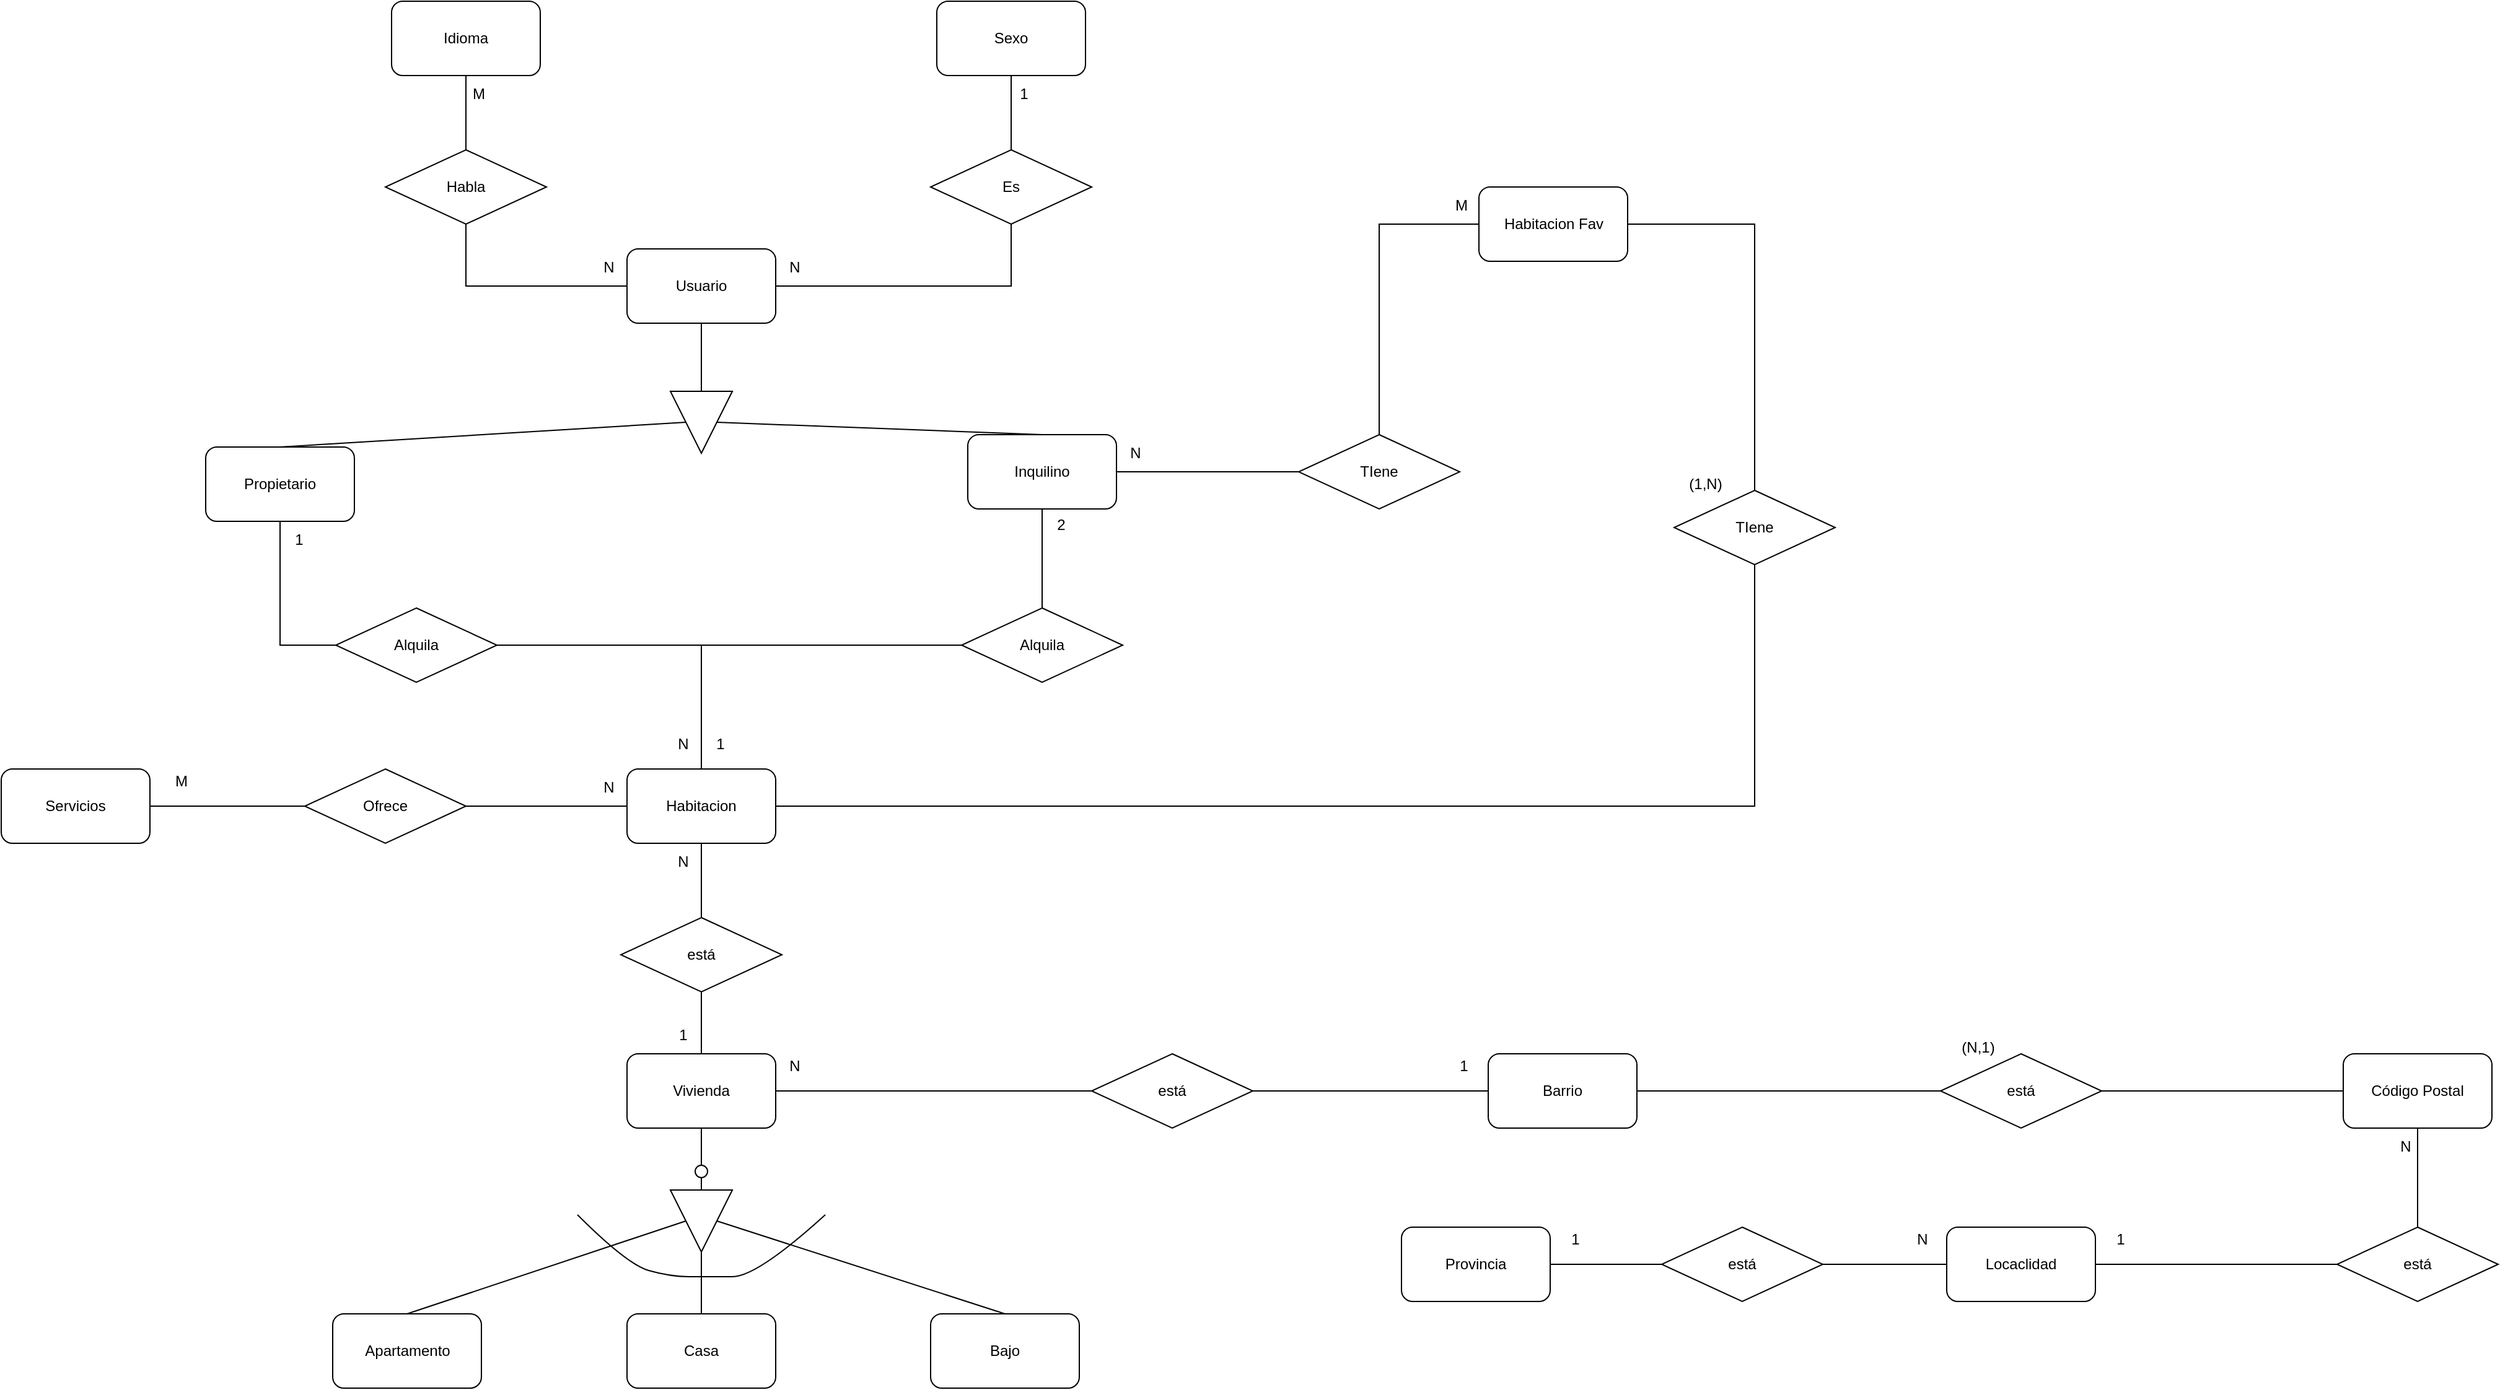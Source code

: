 <mxfile>
    <diagram id="J2GXFOYjXk2J2oIvpyIB" name="V1">
        <mxGraphModel dx="2910" dy="1567" grid="1" gridSize="10" guides="1" tooltips="1" connect="1" arrows="1" fold="1" page="1" pageScale="1" pageWidth="827" pageHeight="1169" math="0" shadow="0">
            <root>
                <mxCell id="0"/>
                <mxCell id="1" parent="0"/>
                <mxCell id="_GXC5Yq0P-tagLndNN0D-5" style="edgeStyle=orthogonalEdgeStyle;rounded=0;orthogonalLoop=1;jettySize=auto;html=1;exitX=0.5;exitY=1;exitDx=0;exitDy=0;entryX=0;entryY=0.5;entryDx=0;entryDy=0;endArrow=none;endFill=0;" parent="1" source="_GXC5Yq0P-tagLndNN0D-1" target="_GXC5Yq0P-tagLndNN0D-4" edge="1">
                    <mxGeometry relative="1" as="geometry"/>
                </mxCell>
                <mxCell id="_GXC5Yq0P-tagLndNN0D-1" value="Usuario" style="rounded=1;whiteSpace=wrap;html=1;" parent="1" vertex="1">
                    <mxGeometry x="335" y="220" width="120" height="60" as="geometry"/>
                </mxCell>
                <mxCell id="_GXC5Yq0P-tagLndNN0D-10" style="edgeStyle=orthogonalEdgeStyle;rounded=0;orthogonalLoop=1;jettySize=auto;html=1;exitX=0.5;exitY=1;exitDx=0;exitDy=0;entryX=0;entryY=0.5;entryDx=0;entryDy=0;endArrow=none;endFill=0;" parent="1" source="_GXC5Yq0P-tagLndNN0D-2" target="_GXC5Yq0P-tagLndNN0D-8" edge="1">
                    <mxGeometry relative="1" as="geometry"/>
                </mxCell>
                <mxCell id="_GXC5Yq0P-tagLndNN0D-2" value="Propietario" style="rounded=1;whiteSpace=wrap;html=1;" parent="1" vertex="1">
                    <mxGeometry x="-5" y="380" width="120" height="60" as="geometry"/>
                </mxCell>
                <mxCell id="_GXC5Yq0P-tagLndNN0D-11" style="edgeStyle=orthogonalEdgeStyle;rounded=0;orthogonalLoop=1;jettySize=auto;html=1;exitX=0.5;exitY=1;exitDx=0;exitDy=0;endArrow=none;endFill=0;entryX=0.5;entryY=0;entryDx=0;entryDy=0;" parent="1" source="_GXC5Yq0P-tagLndNN0D-3" target="BW8AyTwtvWDLKeVXaowr-4" edge="1">
                    <mxGeometry relative="1" as="geometry">
                        <mxPoint x="510" y="510" as="targetPoint"/>
                    </mxGeometry>
                </mxCell>
                <mxCell id="_GXC5Yq0P-tagLndNN0D-26" style="edgeStyle=orthogonalEdgeStyle;rounded=0;orthogonalLoop=1;jettySize=auto;html=1;entryX=0;entryY=0.5;entryDx=0;entryDy=0;endArrow=none;endFill=0;" parent="1" source="_GXC5Yq0P-tagLndNN0D-3" target="_GXC5Yq0P-tagLndNN0D-24" edge="1">
                    <mxGeometry relative="1" as="geometry"/>
                </mxCell>
                <mxCell id="_GXC5Yq0P-tagLndNN0D-3" value="Inquilino" style="rounded=1;whiteSpace=wrap;html=1;" parent="1" vertex="1">
                    <mxGeometry x="610" y="370" width="120" height="60" as="geometry"/>
                </mxCell>
                <mxCell id="_GXC5Yq0P-tagLndNN0D-6" style="rounded=0;orthogonalLoop=1;jettySize=auto;html=1;exitX=0.5;exitY=1;exitDx=0;exitDy=0;entryX=0.5;entryY=0;entryDx=0;entryDy=0;endArrow=none;endFill=0;" parent="1" source="_GXC5Yq0P-tagLndNN0D-4" target="_GXC5Yq0P-tagLndNN0D-2" edge="1">
                    <mxGeometry relative="1" as="geometry"/>
                </mxCell>
                <mxCell id="_GXC5Yq0P-tagLndNN0D-7" style="edgeStyle=none;rounded=0;orthogonalLoop=1;jettySize=auto;html=1;exitX=0.5;exitY=0;exitDx=0;exitDy=0;entryX=0.5;entryY=0;entryDx=0;entryDy=0;endArrow=none;endFill=0;" parent="1" source="_GXC5Yq0P-tagLndNN0D-4" target="_GXC5Yq0P-tagLndNN0D-3" edge="1">
                    <mxGeometry relative="1" as="geometry"/>
                </mxCell>
                <mxCell id="_GXC5Yq0P-tagLndNN0D-4" value="" style="triangle;whiteSpace=wrap;html=1;rotation=90;" parent="1" vertex="1">
                    <mxGeometry x="370" y="335" width="50" height="50" as="geometry"/>
                </mxCell>
                <mxCell id="_GXC5Yq0P-tagLndNN0D-12" style="edgeStyle=orthogonalEdgeStyle;rounded=0;orthogonalLoop=1;jettySize=auto;html=1;entryX=0.5;entryY=0;entryDx=0;entryDy=0;endArrow=none;endFill=0;exitX=1;exitY=0.5;exitDx=0;exitDy=0;" parent="1" source="_GXC5Yq0P-tagLndNN0D-8" target="_GXC5Yq0P-tagLndNN0D-9" edge="1">
                    <mxGeometry relative="1" as="geometry">
                        <mxPoint x="530" y="570" as="sourcePoint"/>
                    </mxGeometry>
                </mxCell>
                <mxCell id="_GXC5Yq0P-tagLndNN0D-8" value="Alquila" style="rhombus;whiteSpace=wrap;html=1;" parent="1" vertex="1">
                    <mxGeometry x="100" y="510" width="130" height="60" as="geometry"/>
                </mxCell>
                <mxCell id="H1hdoALfELGVOp0SBB5l-1" style="edgeStyle=orthogonalEdgeStyle;rounded=0;orthogonalLoop=1;jettySize=auto;html=1;endArrow=none;endFill=0;entryX=0.5;entryY=1;entryDx=0;entryDy=0;" parent="1" source="_GXC5Yq0P-tagLndNN0D-9" target="BW8AyTwtvWDLKeVXaowr-1" edge="1">
                    <mxGeometry relative="1" as="geometry">
                        <mxPoint x="940" y="650" as="targetPoint"/>
                    </mxGeometry>
                </mxCell>
                <mxCell id="_GXC5Yq0P-tagLndNN0D-9" value="Habitacion" style="rounded=1;whiteSpace=wrap;html=1;" parent="1" vertex="1">
                    <mxGeometry x="335" y="640" width="120" height="60" as="geometry"/>
                </mxCell>
                <mxCell id="_GXC5Yq0P-tagLndNN0D-20" style="edgeStyle=orthogonalEdgeStyle;rounded=0;orthogonalLoop=1;jettySize=auto;html=1;exitX=0.5;exitY=1;exitDx=0;exitDy=0;entryX=0.5;entryY=0;entryDx=0;entryDy=0;endArrow=none;endFill=0;" parent="1" source="_GXC5Yq0P-tagLndNN0D-14" target="_GXC5Yq0P-tagLndNN0D-19" edge="1">
                    <mxGeometry relative="1" as="geometry"/>
                </mxCell>
                <mxCell id="_GXC5Yq0P-tagLndNN0D-14" value="Sexo" style="rounded=1;whiteSpace=wrap;html=1;" parent="1" vertex="1">
                    <mxGeometry x="585" y="20" width="120" height="60" as="geometry"/>
                </mxCell>
                <mxCell id="_GXC5Yq0P-tagLndNN0D-17" style="edgeStyle=orthogonalEdgeStyle;rounded=0;orthogonalLoop=1;jettySize=auto;html=1;entryX=0.5;entryY=0;entryDx=0;entryDy=0;endArrow=none;endFill=0;" parent="1" source="_GXC5Yq0P-tagLndNN0D-15" target="_GXC5Yq0P-tagLndNN0D-16" edge="1">
                    <mxGeometry relative="1" as="geometry"/>
                </mxCell>
                <mxCell id="_GXC5Yq0P-tagLndNN0D-15" value="Idioma" style="rounded=1;whiteSpace=wrap;html=1;" parent="1" vertex="1">
                    <mxGeometry x="145" y="20" width="120" height="60" as="geometry"/>
                </mxCell>
                <mxCell id="_GXC5Yq0P-tagLndNN0D-18" style="edgeStyle=orthogonalEdgeStyle;rounded=0;orthogonalLoop=1;jettySize=auto;html=1;exitX=0.5;exitY=1;exitDx=0;exitDy=0;entryX=0;entryY=0.5;entryDx=0;entryDy=0;endArrow=none;endFill=0;" parent="1" source="_GXC5Yq0P-tagLndNN0D-16" target="_GXC5Yq0P-tagLndNN0D-1" edge="1">
                    <mxGeometry relative="1" as="geometry"/>
                </mxCell>
                <mxCell id="_GXC5Yq0P-tagLndNN0D-16" value="Habla" style="rhombus;whiteSpace=wrap;html=1;" parent="1" vertex="1">
                    <mxGeometry x="140" y="140" width="130" height="60" as="geometry"/>
                </mxCell>
                <mxCell id="_GXC5Yq0P-tagLndNN0D-21" style="edgeStyle=orthogonalEdgeStyle;rounded=0;orthogonalLoop=1;jettySize=auto;html=1;exitX=0.5;exitY=1;exitDx=0;exitDy=0;entryX=1;entryY=0.5;entryDx=0;entryDy=0;endArrow=none;endFill=0;" parent="1" source="_GXC5Yq0P-tagLndNN0D-19" target="_GXC5Yq0P-tagLndNN0D-1" edge="1">
                    <mxGeometry relative="1" as="geometry"/>
                </mxCell>
                <mxCell id="_GXC5Yq0P-tagLndNN0D-19" value="Es" style="rhombus;whiteSpace=wrap;html=1;" parent="1" vertex="1">
                    <mxGeometry x="580" y="140" width="130" height="60" as="geometry"/>
                </mxCell>
                <mxCell id="_GXC5Yq0P-tagLndNN0D-28" style="edgeStyle=orthogonalEdgeStyle;rounded=0;orthogonalLoop=1;jettySize=auto;html=1;exitX=0.5;exitY=0;exitDx=0;exitDy=0;entryX=0;entryY=0.5;entryDx=0;entryDy=0;endArrow=none;endFill=0;" parent="1" source="_GXC5Yq0P-tagLndNN0D-24" target="_GXC5Yq0P-tagLndNN0D-27" edge="1">
                    <mxGeometry relative="1" as="geometry"/>
                </mxCell>
                <mxCell id="_GXC5Yq0P-tagLndNN0D-24" value="TIene" style="rhombus;whiteSpace=wrap;html=1;" parent="1" vertex="1">
                    <mxGeometry x="877" y="370" width="130" height="60" as="geometry"/>
                </mxCell>
                <mxCell id="BW8AyTwtvWDLKeVXaowr-2" style="edgeStyle=orthogonalEdgeStyle;rounded=0;orthogonalLoop=1;jettySize=auto;html=1;entryX=0.5;entryY=0;entryDx=0;entryDy=0;endArrow=none;endFill=0;exitX=1;exitY=0.5;exitDx=0;exitDy=0;" parent="1" source="_GXC5Yq0P-tagLndNN0D-27" target="BW8AyTwtvWDLKeVXaowr-1" edge="1">
                    <mxGeometry relative="1" as="geometry"/>
                </mxCell>
                <mxCell id="_GXC5Yq0P-tagLndNN0D-27" value="Habitacion Fav" style="rounded=1;whiteSpace=wrap;html=1;" parent="1" vertex="1">
                    <mxGeometry x="1022.5" y="170" width="120" height="60" as="geometry"/>
                </mxCell>
                <mxCell id="_GXC5Yq0P-tagLndNN0D-31" style="edgeStyle=orthogonalEdgeStyle;rounded=0;orthogonalLoop=1;jettySize=auto;html=1;entryX=0;entryY=0.5;entryDx=0;entryDy=0;endArrow=none;endFill=0;" parent="1" source="_GXC5Yq0P-tagLndNN0D-30" target="_GXC5Yq0P-tagLndNN0D-9" edge="1">
                    <mxGeometry relative="1" as="geometry"/>
                </mxCell>
                <mxCell id="_GXC5Yq0P-tagLndNN0D-30" value="Ofrece" style="rhombus;whiteSpace=wrap;html=1;" parent="1" vertex="1">
                    <mxGeometry x="75" y="640" width="130" height="60" as="geometry"/>
                </mxCell>
                <mxCell id="_GXC5Yq0P-tagLndNN0D-33" style="edgeStyle=orthogonalEdgeStyle;rounded=0;orthogonalLoop=1;jettySize=auto;html=1;entryX=0;entryY=0.5;entryDx=0;entryDy=0;endArrow=none;endFill=0;" parent="1" source="_GXC5Yq0P-tagLndNN0D-32" target="_GXC5Yq0P-tagLndNN0D-30" edge="1">
                    <mxGeometry relative="1" as="geometry"/>
                </mxCell>
                <mxCell id="_GXC5Yq0P-tagLndNN0D-32" value="Servicios" style="rounded=1;whiteSpace=wrap;html=1;" parent="1" vertex="1">
                    <mxGeometry x="-170" y="640" width="120" height="60" as="geometry"/>
                </mxCell>
                <mxCell id="_GXC5Yq0P-tagLndNN0D-34" value="N" style="text;html=1;align=center;verticalAlign=middle;resizable=0;points=[];autosize=1;strokeColor=none;fillColor=none;" parent="1" vertex="1">
                    <mxGeometry x="305" y="640" width="30" height="30" as="geometry"/>
                </mxCell>
                <mxCell id="_GXC5Yq0P-tagLndNN0D-36" style="edgeStyle=orthogonalEdgeStyle;rounded=0;orthogonalLoop=1;jettySize=auto;html=1;entryX=0.5;entryY=1;entryDx=0;entryDy=0;endArrow=none;endFill=0;" parent="1" source="_GXC5Yq0P-tagLndNN0D-35" target="_GXC5Yq0P-tagLndNN0D-9" edge="1">
                    <mxGeometry relative="1" as="geometry"/>
                </mxCell>
                <mxCell id="_GXC5Yq0P-tagLndNN0D-56" style="edgeStyle=none;rounded=0;orthogonalLoop=1;jettySize=auto;html=1;exitX=0.5;exitY=1;exitDx=0;exitDy=0;entryX=0.5;entryY=0;entryDx=0;entryDy=0;endArrow=none;endFill=0;" parent="1" source="_GXC5Yq0P-tagLndNN0D-35" target="_GXC5Yq0P-tagLndNN0D-44" edge="1">
                    <mxGeometry relative="1" as="geometry"/>
                </mxCell>
                <mxCell id="_GXC5Yq0P-tagLndNN0D-35" value="está" style="rhombus;whiteSpace=wrap;html=1;" parent="1" vertex="1">
                    <mxGeometry x="330" y="760" width="130" height="60" as="geometry"/>
                </mxCell>
                <mxCell id="_GXC5Yq0P-tagLndNN0D-37" value="Apartamento" style="rounded=1;whiteSpace=wrap;html=1;" parent="1" vertex="1">
                    <mxGeometry x="97.5" y="1080" width="120" height="60" as="geometry"/>
                </mxCell>
                <mxCell id="_GXC5Yq0P-tagLndNN0D-38" value="Bajo" style="rounded=1;whiteSpace=wrap;html=1;" parent="1" vertex="1">
                    <mxGeometry x="580" y="1080" width="120" height="60" as="geometry"/>
                </mxCell>
                <mxCell id="_GXC5Yq0P-tagLndNN0D-39" value="Casa" style="rounded=1;whiteSpace=wrap;html=1;" parent="1" vertex="1">
                    <mxGeometry x="335" y="1080" width="120" height="60" as="geometry"/>
                </mxCell>
                <mxCell id="_GXC5Yq0P-tagLndNN0D-51" style="edgeStyle=none;rounded=0;orthogonalLoop=1;jettySize=auto;html=1;exitX=0.5;exitY=1;exitDx=0;exitDy=0;entryX=0.5;entryY=0;entryDx=0;entryDy=0;endArrow=none;endFill=0;" parent="1" source="_GXC5Yq0P-tagLndNN0D-44" target="_GXC5Yq0P-tagLndNN0D-45" edge="1">
                    <mxGeometry relative="1" as="geometry"/>
                </mxCell>
                <mxCell id="_GXC5Yq0P-tagLndNN0D-44" value="Vivienda" style="rounded=1;whiteSpace=wrap;html=1;" parent="1" vertex="1">
                    <mxGeometry x="335" y="870" width="120" height="60" as="geometry"/>
                </mxCell>
                <mxCell id="_GXC5Yq0P-tagLndNN0D-52" style="edgeStyle=none;rounded=0;orthogonalLoop=1;jettySize=auto;html=1;exitX=0.5;exitY=1;exitDx=0;exitDy=0;entryX=0;entryY=0.5;entryDx=0;entryDy=0;endArrow=none;endFill=0;" parent="1" source="_GXC5Yq0P-tagLndNN0D-45" target="_GXC5Yq0P-tagLndNN0D-47" edge="1">
                    <mxGeometry relative="1" as="geometry"/>
                </mxCell>
                <mxCell id="_GXC5Yq0P-tagLndNN0D-45" value="" style="ellipse;whiteSpace=wrap;html=1;aspect=fixed;" parent="1" vertex="1">
                    <mxGeometry x="390" y="960" width="10" height="10" as="geometry"/>
                </mxCell>
                <mxCell id="_GXC5Yq0P-tagLndNN0D-48" style="rounded=0;orthogonalLoop=1;jettySize=auto;html=1;exitX=0.5;exitY=1;exitDx=0;exitDy=0;entryX=0.5;entryY=0;entryDx=0;entryDy=0;endArrow=none;endFill=0;" parent="1" source="_GXC5Yq0P-tagLndNN0D-47" target="_GXC5Yq0P-tagLndNN0D-37" edge="1">
                    <mxGeometry relative="1" as="geometry"/>
                </mxCell>
                <mxCell id="_GXC5Yq0P-tagLndNN0D-49" style="edgeStyle=none;rounded=0;orthogonalLoop=1;jettySize=auto;html=1;exitX=1;exitY=0.5;exitDx=0;exitDy=0;entryX=0.5;entryY=0;entryDx=0;entryDy=0;endArrow=none;endFill=0;" parent="1" source="_GXC5Yq0P-tagLndNN0D-47" target="_GXC5Yq0P-tagLndNN0D-39" edge="1">
                    <mxGeometry relative="1" as="geometry"/>
                </mxCell>
                <mxCell id="_GXC5Yq0P-tagLndNN0D-50" style="edgeStyle=none;rounded=0;orthogonalLoop=1;jettySize=auto;html=1;exitX=0.5;exitY=0;exitDx=0;exitDy=0;entryX=0.5;entryY=0;entryDx=0;entryDy=0;endArrow=none;endFill=0;" parent="1" source="_GXC5Yq0P-tagLndNN0D-47" target="_GXC5Yq0P-tagLndNN0D-38" edge="1">
                    <mxGeometry relative="1" as="geometry"/>
                </mxCell>
                <mxCell id="_GXC5Yq0P-tagLndNN0D-47" value="" style="triangle;whiteSpace=wrap;html=1;rotation=90;" parent="1" vertex="1">
                    <mxGeometry x="370" y="980" width="50" height="50" as="geometry"/>
                </mxCell>
                <mxCell id="_GXC5Yq0P-tagLndNN0D-55" value="" style="curved=1;endArrow=none;html=1;rounded=0;endFill=0;" parent="1" edge="1">
                    <mxGeometry width="50" height="50" relative="1" as="geometry">
                        <mxPoint x="295" y="1000" as="sourcePoint"/>
                        <mxPoint x="495" y="1000" as="targetPoint"/>
                        <Array as="points">
                            <mxPoint x="335" y="1040"/>
                            <mxPoint x="370" y="1050"/>
                            <mxPoint x="400" y="1050"/>
                            <mxPoint x="440" y="1050"/>
                        </Array>
                    </mxGeometry>
                </mxCell>
                <mxCell id="_GXC5Yq0P-tagLndNN0D-58" value="Provincia" style="rounded=1;whiteSpace=wrap;html=1;" parent="1" vertex="1">
                    <mxGeometry x="960" y="1010" width="120" height="60" as="geometry"/>
                </mxCell>
                <mxCell id="BW8AyTwtvWDLKeVXaowr-9" style="edgeStyle=orthogonalEdgeStyle;rounded=0;orthogonalLoop=1;jettySize=auto;html=1;entryX=0;entryY=0.5;entryDx=0;entryDy=0;endArrow=none;endFill=0;" parent="1" source="_GXC5Yq0P-tagLndNN0D-59" target="BW8AyTwtvWDLKeVXaowr-8" edge="1">
                    <mxGeometry relative="1" as="geometry"/>
                </mxCell>
                <mxCell id="_GXC5Yq0P-tagLndNN0D-59" value="Barrio" style="rounded=1;whiteSpace=wrap;html=1;" parent="1" vertex="1">
                    <mxGeometry x="1030" y="870" width="120" height="60" as="geometry"/>
                </mxCell>
                <mxCell id="_GXC5Yq0P-tagLndNN0D-60" value="Locaclidad" style="rounded=1;whiteSpace=wrap;html=1;" parent="1" vertex="1">
                    <mxGeometry x="1400" y="1010" width="120" height="60" as="geometry"/>
                </mxCell>
                <mxCell id="BW8AyTwtvWDLKeVXaowr-12" style="edgeStyle=orthogonalEdgeStyle;rounded=0;orthogonalLoop=1;jettySize=auto;html=1;entryX=0.5;entryY=0;entryDx=0;entryDy=0;endArrow=none;endFill=0;" parent="1" source="_GXC5Yq0P-tagLndNN0D-70" target="BW8AyTwtvWDLKeVXaowr-11" edge="1">
                    <mxGeometry relative="1" as="geometry"/>
                </mxCell>
                <mxCell id="_GXC5Yq0P-tagLndNN0D-70" value="Código Postal" style="rounded=1;whiteSpace=wrap;html=1;" parent="1" vertex="1">
                    <mxGeometry x="1720" y="870" width="120" height="60" as="geometry"/>
                </mxCell>
                <mxCell id="_GXC5Yq0P-tagLndNN0D-73" style="edgeStyle=none;rounded=0;orthogonalLoop=1;jettySize=auto;html=1;entryX=1;entryY=0.5;entryDx=0;entryDy=0;endArrow=none;endFill=0;" parent="1" source="_GXC5Yq0P-tagLndNN0D-72" target="_GXC5Yq0P-tagLndNN0D-44" edge="1">
                    <mxGeometry relative="1" as="geometry"/>
                </mxCell>
                <mxCell id="_GXC5Yq0P-tagLndNN0D-74" style="edgeStyle=none;rounded=0;orthogonalLoop=1;jettySize=auto;html=1;entryX=0;entryY=0.5;entryDx=0;entryDy=0;endArrow=none;endFill=0;" parent="1" source="_GXC5Yq0P-tagLndNN0D-72" target="_GXC5Yq0P-tagLndNN0D-59" edge="1">
                    <mxGeometry relative="1" as="geometry">
                        <mxPoint x="1107.5" y="900" as="targetPoint"/>
                    </mxGeometry>
                </mxCell>
                <mxCell id="_GXC5Yq0P-tagLndNN0D-72" value="está" style="rhombus;whiteSpace=wrap;html=1;" parent="1" vertex="1">
                    <mxGeometry x="710" y="870" width="130" height="60" as="geometry"/>
                </mxCell>
                <mxCell id="BW8AyTwtvWDLKeVXaowr-1" value="TIene" style="rhombus;whiteSpace=wrap;html=1;" parent="1" vertex="1">
                    <mxGeometry x="1180" y="415" width="130" height="60" as="geometry"/>
                </mxCell>
                <mxCell id="BW8AyTwtvWDLKeVXaowr-3" value="(1,N)" style="text;html=1;align=center;verticalAlign=middle;resizable=0;points=[];autosize=1;strokeColor=none;fillColor=none;" parent="1" vertex="1">
                    <mxGeometry x="1180" y="395" width="50" height="30" as="geometry"/>
                </mxCell>
                <mxCell id="BW8AyTwtvWDLKeVXaowr-5" style="edgeStyle=orthogonalEdgeStyle;rounded=0;orthogonalLoop=1;jettySize=auto;html=1;exitX=0;exitY=0.5;exitDx=0;exitDy=0;entryX=0.5;entryY=0;entryDx=0;entryDy=0;endArrow=none;endFill=0;" parent="1" source="BW8AyTwtvWDLKeVXaowr-4" target="_GXC5Yq0P-tagLndNN0D-9" edge="1">
                    <mxGeometry relative="1" as="geometry"/>
                </mxCell>
                <mxCell id="BW8AyTwtvWDLKeVXaowr-4" value="Alquila" style="rhombus;whiteSpace=wrap;html=1;" parent="1" vertex="1">
                    <mxGeometry x="605" y="510" width="130" height="60" as="geometry"/>
                </mxCell>
                <mxCell id="BW8AyTwtvWDLKeVXaowr-10" style="edgeStyle=orthogonalEdgeStyle;rounded=0;orthogonalLoop=1;jettySize=auto;html=1;entryX=0;entryY=0.5;entryDx=0;entryDy=0;endArrow=none;endFill=0;" parent="1" source="BW8AyTwtvWDLKeVXaowr-8" target="_GXC5Yq0P-tagLndNN0D-70" edge="1">
                    <mxGeometry relative="1" as="geometry"/>
                </mxCell>
                <mxCell id="BW8AyTwtvWDLKeVXaowr-8" value="está" style="rhombus;whiteSpace=wrap;html=1;" parent="1" vertex="1">
                    <mxGeometry x="1395" y="870" width="130" height="60" as="geometry"/>
                </mxCell>
                <mxCell id="BW8AyTwtvWDLKeVXaowr-13" style="edgeStyle=orthogonalEdgeStyle;rounded=0;orthogonalLoop=1;jettySize=auto;html=1;entryX=1;entryY=0.5;entryDx=0;entryDy=0;endArrow=none;endFill=0;" parent="1" source="BW8AyTwtvWDLKeVXaowr-11" target="_GXC5Yq0P-tagLndNN0D-60" edge="1">
                    <mxGeometry relative="1" as="geometry"/>
                </mxCell>
                <mxCell id="BW8AyTwtvWDLKeVXaowr-11" value="está" style="rhombus;whiteSpace=wrap;html=1;" parent="1" vertex="1">
                    <mxGeometry x="1715" y="1010" width="130" height="60" as="geometry"/>
                </mxCell>
                <mxCell id="BW8AyTwtvWDLKeVXaowr-15" style="edgeStyle=orthogonalEdgeStyle;rounded=0;orthogonalLoop=1;jettySize=auto;html=1;entryX=0;entryY=0.5;entryDx=0;entryDy=0;endArrow=none;endFill=0;" parent="1" source="BW8AyTwtvWDLKeVXaowr-14" target="_GXC5Yq0P-tagLndNN0D-60" edge="1">
                    <mxGeometry relative="1" as="geometry"/>
                </mxCell>
                <mxCell id="BW8AyTwtvWDLKeVXaowr-16" style="edgeStyle=orthogonalEdgeStyle;rounded=0;orthogonalLoop=1;jettySize=auto;html=1;entryX=1;entryY=0.5;entryDx=0;entryDy=0;endArrow=none;endFill=0;" parent="1" source="BW8AyTwtvWDLKeVXaowr-14" target="_GXC5Yq0P-tagLndNN0D-58" edge="1">
                    <mxGeometry relative="1" as="geometry"/>
                </mxCell>
                <mxCell id="BW8AyTwtvWDLKeVXaowr-14" value="está" style="rhombus;whiteSpace=wrap;html=1;" parent="1" vertex="1">
                    <mxGeometry x="1170" y="1010" width="130" height="60" as="geometry"/>
                </mxCell>
                <mxCell id="BW8AyTwtvWDLKeVXaowr-17" value="(N,1)" style="text;html=1;align=center;verticalAlign=middle;resizable=0;points=[];autosize=1;strokeColor=none;fillColor=none;" parent="1" vertex="1">
                    <mxGeometry x="1400" y="850" width="50" height="30" as="geometry"/>
                </mxCell>
                <mxCell id="BW8AyTwtvWDLKeVXaowr-21" value="N" style="text;html=1;align=center;verticalAlign=middle;resizable=0;points=[];autosize=1;strokeColor=none;fillColor=none;" parent="1" vertex="1">
                    <mxGeometry x="305" y="220" width="30" height="30" as="geometry"/>
                </mxCell>
                <mxCell id="BW8AyTwtvWDLKeVXaowr-22" value="M" style="text;html=1;align=center;verticalAlign=middle;resizable=0;points=[];autosize=1;strokeColor=none;fillColor=none;" parent="1" vertex="1">
                    <mxGeometry x="200" y="80" width="30" height="30" as="geometry"/>
                </mxCell>
                <mxCell id="BW8AyTwtvWDLKeVXaowr-23" value="N" style="text;html=1;align=center;verticalAlign=middle;resizable=0;points=[];autosize=1;strokeColor=none;fillColor=none;" parent="1" vertex="1">
                    <mxGeometry x="455" y="220" width="30" height="30" as="geometry"/>
                </mxCell>
                <mxCell id="BW8AyTwtvWDLKeVXaowr-24" value="1" style="text;html=1;align=center;verticalAlign=middle;resizable=0;points=[];autosize=1;strokeColor=none;fillColor=none;" parent="1" vertex="1">
                    <mxGeometry x="640" y="80" width="30" height="30" as="geometry"/>
                </mxCell>
                <mxCell id="BW8AyTwtvWDLKeVXaowr-25" value="1" style="text;html=1;align=center;verticalAlign=middle;resizable=0;points=[];autosize=1;strokeColor=none;fillColor=none;" parent="1" vertex="1">
                    <mxGeometry x="55" y="440" width="30" height="30" as="geometry"/>
                </mxCell>
                <mxCell id="BW8AyTwtvWDLKeVXaowr-26" value="N" style="text;html=1;align=center;verticalAlign=middle;resizable=0;points=[];autosize=1;strokeColor=none;fillColor=none;" parent="1" vertex="1">
                    <mxGeometry x="365" y="605" width="30" height="30" as="geometry"/>
                </mxCell>
                <mxCell id="BW8AyTwtvWDLKeVXaowr-27" value="1" style="text;html=1;align=center;verticalAlign=middle;resizable=0;points=[];autosize=1;strokeColor=none;fillColor=none;" parent="1" vertex="1">
                    <mxGeometry x="395" y="605" width="30" height="30" as="geometry"/>
                </mxCell>
                <mxCell id="BW8AyTwtvWDLKeVXaowr-28" value="&lt;div&gt;2&lt;/div&gt;&lt;div&gt;&lt;br&gt;&lt;/div&gt;" style="text;html=1;align=center;verticalAlign=middle;resizable=0;points=[];autosize=1;strokeColor=none;fillColor=none;" parent="1" vertex="1">
                    <mxGeometry x="670" y="430" width="30" height="40" as="geometry"/>
                </mxCell>
                <mxCell id="BW8AyTwtvWDLKeVXaowr-29" value="N" style="text;html=1;align=center;verticalAlign=middle;resizable=0;points=[];autosize=1;strokeColor=none;fillColor=none;" parent="1" vertex="1">
                    <mxGeometry x="730" y="370" width="30" height="30" as="geometry"/>
                </mxCell>
                <mxCell id="BW8AyTwtvWDLKeVXaowr-30" value="&lt;div&gt;M&lt;/div&gt;" style="text;html=1;align=center;verticalAlign=middle;resizable=0;points=[];autosize=1;strokeColor=none;fillColor=none;" parent="1" vertex="1">
                    <mxGeometry x="992.5" y="170" width="30" height="30" as="geometry"/>
                </mxCell>
                <mxCell id="BW8AyTwtvWDLKeVXaowr-31" value="M" style="text;html=1;align=center;verticalAlign=middle;resizable=0;points=[];autosize=1;strokeColor=none;fillColor=none;" parent="1" vertex="1">
                    <mxGeometry x="-40" y="635" width="30" height="30" as="geometry"/>
                </mxCell>
                <mxCell id="BW8AyTwtvWDLKeVXaowr-32" value="1" style="text;html=1;align=center;verticalAlign=middle;resizable=0;points=[];autosize=1;strokeColor=none;fillColor=none;" parent="1" vertex="1">
                    <mxGeometry x="365" y="840" width="30" height="30" as="geometry"/>
                </mxCell>
                <mxCell id="BW8AyTwtvWDLKeVXaowr-33" value="&lt;div&gt;N&lt;/div&gt;" style="text;html=1;align=center;verticalAlign=middle;resizable=0;points=[];autosize=1;strokeColor=none;fillColor=none;" parent="1" vertex="1">
                    <mxGeometry x="365" y="700" width="30" height="30" as="geometry"/>
                </mxCell>
                <mxCell id="BW8AyTwtvWDLKeVXaowr-34" value="1" style="text;html=1;align=center;verticalAlign=middle;resizable=0;points=[];autosize=1;strokeColor=none;fillColor=none;" parent="1" vertex="1">
                    <mxGeometry x="1085" y="1005" width="30" height="30" as="geometry"/>
                </mxCell>
                <mxCell id="BW8AyTwtvWDLKeVXaowr-35" value="&lt;div&gt;N&lt;/div&gt;" style="text;html=1;align=center;verticalAlign=middle;resizable=0;points=[];autosize=1;strokeColor=none;fillColor=none;" parent="1" vertex="1">
                    <mxGeometry x="1365" y="1005" width="30" height="30" as="geometry"/>
                </mxCell>
                <mxCell id="BW8AyTwtvWDLKeVXaowr-36" value="1" style="text;html=1;align=center;verticalAlign=middle;resizable=0;points=[];autosize=1;strokeColor=none;fillColor=none;" parent="1" vertex="1">
                    <mxGeometry x="1525" y="1005" width="30" height="30" as="geometry"/>
                </mxCell>
                <mxCell id="BW8AyTwtvWDLKeVXaowr-37" value="N" style="text;html=1;align=center;verticalAlign=middle;resizable=0;points=[];autosize=1;strokeColor=none;fillColor=none;" parent="1" vertex="1">
                    <mxGeometry x="1755" y="930" width="30" height="30" as="geometry"/>
                </mxCell>
                <mxCell id="BW8AyTwtvWDLKeVXaowr-38" value="1" style="text;html=1;align=center;verticalAlign=middle;resizable=0;points=[];autosize=1;strokeColor=none;fillColor=none;" parent="1" vertex="1">
                    <mxGeometry x="995" y="865" width="30" height="30" as="geometry"/>
                </mxCell>
                <mxCell id="BW8AyTwtvWDLKeVXaowr-39" value="&lt;div&gt;N&lt;/div&gt;" style="text;html=1;align=center;verticalAlign=middle;resizable=0;points=[];autosize=1;strokeColor=none;fillColor=none;" parent="1" vertex="1">
                    <mxGeometry x="455" y="865" width="30" height="30" as="geometry"/>
                </mxCell>
            </root>
        </mxGraphModel>
    </diagram>
    <diagram id="4hpevhw-b1RFEGtkexod" name="V2">
        <mxGraphModel dx="1452" dy="470" grid="1" gridSize="10" guides="1" tooltips="1" connect="1" arrows="1" fold="1" page="1" pageScale="1" pageWidth="827" pageHeight="1169" math="0" shadow="0">
            <root>
                <mxCell id="S7jE9fLhOs19JBgYjtev-0"/>
                <mxCell id="S7jE9fLhOs19JBgYjtev-1" parent="S7jE9fLhOs19JBgYjtev-0"/>
                <mxCell id="S7jE9fLhOs19JBgYjtev-2" style="edgeStyle=orthogonalEdgeStyle;rounded=0;orthogonalLoop=1;jettySize=auto;html=1;exitX=0.5;exitY=1;exitDx=0;exitDy=0;entryX=0;entryY=0.5;entryDx=0;entryDy=0;endArrow=none;endFill=0;" parent="S7jE9fLhOs19JBgYjtev-1" source="S7jE9fLhOs19JBgYjtev-3" target="S7jE9fLhOs19JBgYjtev-11" edge="1">
                    <mxGeometry relative="1" as="geometry"/>
                </mxCell>
                <mxCell id="S7jE9fLhOs19JBgYjtev-3" value="Usuario" style="rounded=1;whiteSpace=wrap;html=1;" parent="S7jE9fLhOs19JBgYjtev-1" vertex="1">
                    <mxGeometry x="335" y="220" width="120" height="60" as="geometry"/>
                </mxCell>
                <mxCell id="S7jE9fLhOs19JBgYjtev-4" style="edgeStyle=orthogonalEdgeStyle;rounded=0;orthogonalLoop=1;jettySize=auto;html=1;exitX=0.5;exitY=1;exitDx=0;exitDy=0;entryX=0;entryY=0.5;entryDx=0;entryDy=0;endArrow=none;endFill=0;" parent="S7jE9fLhOs19JBgYjtev-1" source="S7jE9fLhOs19JBgYjtev-5" target="S7jE9fLhOs19JBgYjtev-13" edge="1">
                    <mxGeometry relative="1" as="geometry"/>
                </mxCell>
                <mxCell id="S7jE9fLhOs19JBgYjtev-5" value="Propietario" style="rounded=1;whiteSpace=wrap;html=1;" parent="S7jE9fLhOs19JBgYjtev-1" vertex="1">
                    <mxGeometry x="-5" y="380" width="120" height="60" as="geometry"/>
                </mxCell>
                <mxCell id="S7jE9fLhOs19JBgYjtev-6" style="edgeStyle=orthogonalEdgeStyle;rounded=0;orthogonalLoop=1;jettySize=auto;html=1;exitX=0.5;exitY=1;exitDx=0;exitDy=0;endArrow=none;endFill=0;entryX=0.5;entryY=0;entryDx=0;entryDy=0;" parent="S7jE9fLhOs19JBgYjtev-1" source="S7jE9fLhOs19JBgYjtev-8" target="S7jE9fLhOs19JBgYjtev-55" edge="1">
                    <mxGeometry relative="1" as="geometry">
                        <mxPoint x="510" y="510" as="targetPoint"/>
                    </mxGeometry>
                </mxCell>
                <mxCell id="S7jE9fLhOs19JBgYjtev-7" style="edgeStyle=orthogonalEdgeStyle;rounded=0;orthogonalLoop=1;jettySize=auto;html=1;entryX=0;entryY=0.5;entryDx=0;entryDy=0;endArrow=none;endFill=0;" parent="S7jE9fLhOs19JBgYjtev-1" source="S7jE9fLhOs19JBgYjtev-8" target="S7jE9fLhOs19JBgYjtev-24" edge="1">
                    <mxGeometry relative="1" as="geometry"/>
                </mxCell>
                <mxCell id="S7jE9fLhOs19JBgYjtev-8" value="Inquilino" style="rounded=1;whiteSpace=wrap;html=1;" parent="S7jE9fLhOs19JBgYjtev-1" vertex="1">
                    <mxGeometry x="610" y="370" width="120" height="60" as="geometry"/>
                </mxCell>
                <mxCell id="S7jE9fLhOs19JBgYjtev-9" style="rounded=0;orthogonalLoop=1;jettySize=auto;html=1;exitX=0.5;exitY=1;exitDx=0;exitDy=0;entryX=0.5;entryY=0;entryDx=0;entryDy=0;endArrow=none;endFill=0;" parent="S7jE9fLhOs19JBgYjtev-1" source="S7jE9fLhOs19JBgYjtev-11" target="S7jE9fLhOs19JBgYjtev-5" edge="1">
                    <mxGeometry relative="1" as="geometry"/>
                </mxCell>
                <mxCell id="S7jE9fLhOs19JBgYjtev-10" style="edgeStyle=none;rounded=0;orthogonalLoop=1;jettySize=auto;html=1;exitX=0.5;exitY=0;exitDx=0;exitDy=0;entryX=0.5;entryY=0;entryDx=0;entryDy=0;endArrow=none;endFill=0;" parent="S7jE9fLhOs19JBgYjtev-1" source="S7jE9fLhOs19JBgYjtev-11" target="S7jE9fLhOs19JBgYjtev-8" edge="1">
                    <mxGeometry relative="1" as="geometry"/>
                </mxCell>
                <mxCell id="S7jE9fLhOs19JBgYjtev-11" value="" style="triangle;whiteSpace=wrap;html=1;rotation=90;" parent="S7jE9fLhOs19JBgYjtev-1" vertex="1">
                    <mxGeometry x="370" y="335" width="50" height="50" as="geometry"/>
                </mxCell>
                <mxCell id="S7jE9fLhOs19JBgYjtev-12" style="edgeStyle=orthogonalEdgeStyle;rounded=0;orthogonalLoop=1;jettySize=auto;html=1;entryX=0.5;entryY=0;entryDx=0;entryDy=0;endArrow=none;endFill=0;exitX=1;exitY=0.5;exitDx=0;exitDy=0;" parent="S7jE9fLhOs19JBgYjtev-1" source="S7jE9fLhOs19JBgYjtev-13" target="S7jE9fLhOs19JBgYjtev-14" edge="1">
                    <mxGeometry relative="1" as="geometry">
                        <mxPoint x="530" y="570" as="sourcePoint"/>
                    </mxGeometry>
                </mxCell>
                <mxCell id="S7jE9fLhOs19JBgYjtev-13" value="Alquila" style="rhombus;whiteSpace=wrap;html=1;" parent="S7jE9fLhOs19JBgYjtev-1" vertex="1">
                    <mxGeometry x="100" y="510" width="130" height="60" as="geometry"/>
                </mxCell>
                <mxCell id="S7jE9fLhOs19JBgYjtev-14" value="Habitacion" style="rounded=1;whiteSpace=wrap;html=1;" parent="S7jE9fLhOs19JBgYjtev-1" vertex="1">
                    <mxGeometry x="335" y="640" width="120" height="60" as="geometry"/>
                </mxCell>
                <mxCell id="S7jE9fLhOs19JBgYjtev-15" style="edgeStyle=orthogonalEdgeStyle;rounded=0;orthogonalLoop=1;jettySize=auto;html=1;exitX=0.5;exitY=1;exitDx=0;exitDy=0;entryX=0.5;entryY=0;entryDx=0;entryDy=0;endArrow=none;endFill=0;" parent="S7jE9fLhOs19JBgYjtev-1" source="S7jE9fLhOs19JBgYjtev-16" target="S7jE9fLhOs19JBgYjtev-22" edge="1">
                    <mxGeometry relative="1" as="geometry"/>
                </mxCell>
                <mxCell id="S7jE9fLhOs19JBgYjtev-16" value="Sexo" style="rounded=1;whiteSpace=wrap;html=1;" parent="S7jE9fLhOs19JBgYjtev-1" vertex="1">
                    <mxGeometry x="585" y="20" width="120" height="60" as="geometry"/>
                </mxCell>
                <mxCell id="S7jE9fLhOs19JBgYjtev-17" style="edgeStyle=orthogonalEdgeStyle;rounded=0;orthogonalLoop=1;jettySize=auto;html=1;entryX=0.5;entryY=0;entryDx=0;entryDy=0;endArrow=none;endFill=0;" parent="S7jE9fLhOs19JBgYjtev-1" source="S7jE9fLhOs19JBgYjtev-18" target="S7jE9fLhOs19JBgYjtev-20" edge="1">
                    <mxGeometry relative="1" as="geometry"/>
                </mxCell>
                <mxCell id="S7jE9fLhOs19JBgYjtev-18" value="Idioma" style="rounded=1;whiteSpace=wrap;html=1;" parent="S7jE9fLhOs19JBgYjtev-1" vertex="1">
                    <mxGeometry x="145" y="20" width="120" height="60" as="geometry"/>
                </mxCell>
                <mxCell id="S7jE9fLhOs19JBgYjtev-19" style="edgeStyle=orthogonalEdgeStyle;rounded=0;orthogonalLoop=1;jettySize=auto;html=1;exitX=0.5;exitY=1;exitDx=0;exitDy=0;entryX=0;entryY=0.5;entryDx=0;entryDy=0;endArrow=none;endFill=0;" parent="S7jE9fLhOs19JBgYjtev-1" source="S7jE9fLhOs19JBgYjtev-20" target="S7jE9fLhOs19JBgYjtev-3" edge="1">
                    <mxGeometry relative="1" as="geometry"/>
                </mxCell>
                <mxCell id="S7jE9fLhOs19JBgYjtev-20" value="Habla" style="rhombus;whiteSpace=wrap;html=1;" parent="S7jE9fLhOs19JBgYjtev-1" vertex="1">
                    <mxGeometry x="140" y="140" width="130" height="60" as="geometry"/>
                </mxCell>
                <mxCell id="S7jE9fLhOs19JBgYjtev-21" style="edgeStyle=orthogonalEdgeStyle;rounded=0;orthogonalLoop=1;jettySize=auto;html=1;exitX=0.5;exitY=1;exitDx=0;exitDy=0;entryX=1;entryY=0.5;entryDx=0;entryDy=0;endArrow=none;endFill=0;" parent="S7jE9fLhOs19JBgYjtev-1" source="S7jE9fLhOs19JBgYjtev-22" target="S7jE9fLhOs19JBgYjtev-3" edge="1">
                    <mxGeometry relative="1" as="geometry"/>
                </mxCell>
                <mxCell id="S7jE9fLhOs19JBgYjtev-22" value="Es" style="rhombus;whiteSpace=wrap;html=1;" parent="S7jE9fLhOs19JBgYjtev-1" vertex="1">
                    <mxGeometry x="580" y="140" width="130" height="60" as="geometry"/>
                </mxCell>
                <mxCell id="S7jE9fLhOs19JBgYjtev-23" style="edgeStyle=orthogonalEdgeStyle;rounded=0;orthogonalLoop=1;jettySize=auto;html=1;exitX=0.5;exitY=1;exitDx=0;exitDy=0;entryX=1;entryY=0.5;entryDx=0;entryDy=0;endArrow=none;endFill=0;" parent="S7jE9fLhOs19JBgYjtev-1" source="S7jE9fLhOs19JBgYjtev-24" target="S7jE9fLhOs19JBgYjtev-14" edge="1">
                    <mxGeometry relative="1" as="geometry">
                        <mxPoint x="1022.5" y="200" as="targetPoint"/>
                    </mxGeometry>
                </mxCell>
                <mxCell id="S7jE9fLhOs19JBgYjtev-24" value="TIene" style="rhombus;whiteSpace=wrap;html=1;" parent="S7jE9fLhOs19JBgYjtev-1" vertex="1">
                    <mxGeometry x="877" y="370" width="130" height="60" as="geometry"/>
                </mxCell>
                <mxCell id="S7jE9fLhOs19JBgYjtev-25" style="edgeStyle=orthogonalEdgeStyle;rounded=0;orthogonalLoop=1;jettySize=auto;html=1;entryX=0;entryY=0.5;entryDx=0;entryDy=0;endArrow=none;endFill=0;" parent="S7jE9fLhOs19JBgYjtev-1" source="S7jE9fLhOs19JBgYjtev-26" target="S7jE9fLhOs19JBgYjtev-14" edge="1">
                    <mxGeometry relative="1" as="geometry"/>
                </mxCell>
                <mxCell id="S7jE9fLhOs19JBgYjtev-26" value="Ofrece" style="rhombus;whiteSpace=wrap;html=1;" parent="S7jE9fLhOs19JBgYjtev-1" vertex="1">
                    <mxGeometry x="75" y="640" width="130" height="60" as="geometry"/>
                </mxCell>
                <mxCell id="S7jE9fLhOs19JBgYjtev-27" style="edgeStyle=orthogonalEdgeStyle;rounded=0;orthogonalLoop=1;jettySize=auto;html=1;entryX=0;entryY=0.5;entryDx=0;entryDy=0;endArrow=none;endFill=0;" parent="S7jE9fLhOs19JBgYjtev-1" source="S7jE9fLhOs19JBgYjtev-28" target="S7jE9fLhOs19JBgYjtev-26" edge="1">
                    <mxGeometry relative="1" as="geometry"/>
                </mxCell>
                <mxCell id="S7jE9fLhOs19JBgYjtev-28" value="Servicios" style="rounded=1;whiteSpace=wrap;html=1;" parent="S7jE9fLhOs19JBgYjtev-1" vertex="1">
                    <mxGeometry x="-170" y="640" width="120" height="60" as="geometry"/>
                </mxCell>
                <mxCell id="S7jE9fLhOs19JBgYjtev-29" value="N" style="text;html=1;align=center;verticalAlign=middle;resizable=0;points=[];autosize=1;strokeColor=none;fillColor=none;" parent="S7jE9fLhOs19JBgYjtev-1" vertex="1">
                    <mxGeometry x="305" y="640" width="30" height="30" as="geometry"/>
                </mxCell>
                <mxCell id="S7jE9fLhOs19JBgYjtev-30" style="edgeStyle=orthogonalEdgeStyle;rounded=0;orthogonalLoop=1;jettySize=auto;html=1;entryX=0.5;entryY=1;entryDx=0;entryDy=0;endArrow=none;endFill=0;" parent="S7jE9fLhOs19JBgYjtev-1" source="S7jE9fLhOs19JBgYjtev-32" target="S7jE9fLhOs19JBgYjtev-14" edge="1">
                    <mxGeometry relative="1" as="geometry"/>
                </mxCell>
                <mxCell id="S7jE9fLhOs19JBgYjtev-31" style="edgeStyle=none;rounded=0;orthogonalLoop=1;jettySize=auto;html=1;exitX=0.5;exitY=1;exitDx=0;exitDy=0;entryX=0.5;entryY=0;entryDx=0;entryDy=0;endArrow=none;endFill=0;" parent="S7jE9fLhOs19JBgYjtev-1" source="S7jE9fLhOs19JBgYjtev-32" target="S7jE9fLhOs19JBgYjtev-37" edge="1">
                    <mxGeometry relative="1" as="geometry"/>
                </mxCell>
                <mxCell id="S7jE9fLhOs19JBgYjtev-32" value="está" style="rhombus;whiteSpace=wrap;html=1;" parent="S7jE9fLhOs19JBgYjtev-1" vertex="1">
                    <mxGeometry x="330" y="760" width="130" height="60" as="geometry"/>
                </mxCell>
                <mxCell id="S7jE9fLhOs19JBgYjtev-33" value="Apartamento" style="rounded=1;whiteSpace=wrap;html=1;" parent="S7jE9fLhOs19JBgYjtev-1" vertex="1">
                    <mxGeometry x="97.5" y="1080" width="120" height="60" as="geometry"/>
                </mxCell>
                <mxCell id="S7jE9fLhOs19JBgYjtev-34" value="Bajo" style="rounded=1;whiteSpace=wrap;html=1;" parent="S7jE9fLhOs19JBgYjtev-1" vertex="1">
                    <mxGeometry x="580" y="1080" width="120" height="60" as="geometry"/>
                </mxCell>
                <mxCell id="S7jE9fLhOs19JBgYjtev-35" value="Casa" style="rounded=1;whiteSpace=wrap;html=1;" parent="S7jE9fLhOs19JBgYjtev-1" vertex="1">
                    <mxGeometry x="335" y="1080" width="120" height="60" as="geometry"/>
                </mxCell>
                <mxCell id="S7jE9fLhOs19JBgYjtev-36" style="edgeStyle=none;rounded=0;orthogonalLoop=1;jettySize=auto;html=1;exitX=0.5;exitY=1;exitDx=0;exitDy=0;entryX=0.5;entryY=0;entryDx=0;entryDy=0;endArrow=none;endFill=0;" parent="S7jE9fLhOs19JBgYjtev-1" source="S7jE9fLhOs19JBgYjtev-37" target="S7jE9fLhOs19JBgYjtev-39" edge="1">
                    <mxGeometry relative="1" as="geometry"/>
                </mxCell>
                <mxCell id="S7jE9fLhOs19JBgYjtev-37" value="Vivienda" style="rounded=1;whiteSpace=wrap;html=1;" parent="S7jE9fLhOs19JBgYjtev-1" vertex="1">
                    <mxGeometry x="335" y="870" width="120" height="60" as="geometry"/>
                </mxCell>
                <mxCell id="S7jE9fLhOs19JBgYjtev-38" style="edgeStyle=none;rounded=0;orthogonalLoop=1;jettySize=auto;html=1;exitX=0.5;exitY=1;exitDx=0;exitDy=0;entryX=0;entryY=0.5;entryDx=0;entryDy=0;endArrow=none;endFill=0;" parent="S7jE9fLhOs19JBgYjtev-1" source="S7jE9fLhOs19JBgYjtev-39" target="S7jE9fLhOs19JBgYjtev-43" edge="1">
                    <mxGeometry relative="1" as="geometry"/>
                </mxCell>
                <mxCell id="S7jE9fLhOs19JBgYjtev-39" value="" style="ellipse;whiteSpace=wrap;html=1;aspect=fixed;" parent="S7jE9fLhOs19JBgYjtev-1" vertex="1">
                    <mxGeometry x="390" y="960" width="10" height="10" as="geometry"/>
                </mxCell>
                <mxCell id="S7jE9fLhOs19JBgYjtev-40" style="rounded=0;orthogonalLoop=1;jettySize=auto;html=1;exitX=0.5;exitY=1;exitDx=0;exitDy=0;entryX=0.5;entryY=0;entryDx=0;entryDy=0;endArrow=none;endFill=0;" parent="S7jE9fLhOs19JBgYjtev-1" source="S7jE9fLhOs19JBgYjtev-43" target="S7jE9fLhOs19JBgYjtev-33" edge="1">
                    <mxGeometry relative="1" as="geometry"/>
                </mxCell>
                <mxCell id="S7jE9fLhOs19JBgYjtev-41" style="edgeStyle=none;rounded=0;orthogonalLoop=1;jettySize=auto;html=1;exitX=1;exitY=0.5;exitDx=0;exitDy=0;entryX=0.5;entryY=0;entryDx=0;entryDy=0;endArrow=none;endFill=0;" parent="S7jE9fLhOs19JBgYjtev-1" source="S7jE9fLhOs19JBgYjtev-43" target="S7jE9fLhOs19JBgYjtev-35" edge="1">
                    <mxGeometry relative="1" as="geometry"/>
                </mxCell>
                <mxCell id="S7jE9fLhOs19JBgYjtev-42" style="edgeStyle=none;rounded=0;orthogonalLoop=1;jettySize=auto;html=1;exitX=0.5;exitY=0;exitDx=0;exitDy=0;entryX=0.5;entryY=0;entryDx=0;entryDy=0;endArrow=none;endFill=0;" parent="S7jE9fLhOs19JBgYjtev-1" source="S7jE9fLhOs19JBgYjtev-43" target="S7jE9fLhOs19JBgYjtev-34" edge="1">
                    <mxGeometry relative="1" as="geometry"/>
                </mxCell>
                <mxCell id="S7jE9fLhOs19JBgYjtev-43" value="" style="triangle;whiteSpace=wrap;html=1;rotation=90;" parent="S7jE9fLhOs19JBgYjtev-1" vertex="1">
                    <mxGeometry x="370" y="980" width="50" height="50" as="geometry"/>
                </mxCell>
                <mxCell id="S7jE9fLhOs19JBgYjtev-44" value="" style="curved=1;endArrow=none;html=1;rounded=0;endFill=0;" parent="S7jE9fLhOs19JBgYjtev-1" edge="1">
                    <mxGeometry width="50" height="50" relative="1" as="geometry">
                        <mxPoint x="295" y="1000" as="sourcePoint"/>
                        <mxPoint x="495" y="1000" as="targetPoint"/>
                        <Array as="points">
                            <mxPoint x="335" y="1040"/>
                            <mxPoint x="370" y="1050"/>
                            <mxPoint x="400" y="1050"/>
                            <mxPoint x="440" y="1050"/>
                        </Array>
                    </mxGeometry>
                </mxCell>
                <mxCell id="S7jE9fLhOs19JBgYjtev-45" value="Provincia" style="rounded=1;whiteSpace=wrap;html=1;" parent="S7jE9fLhOs19JBgYjtev-1" vertex="1">
                    <mxGeometry x="960" y="1010" width="120" height="60" as="geometry"/>
                </mxCell>
                <mxCell id="S7jE9fLhOs19JBgYjtev-46" style="edgeStyle=orthogonalEdgeStyle;rounded=0;orthogonalLoop=1;jettySize=auto;html=1;entryX=0;entryY=0.5;entryDx=0;entryDy=0;endArrow=none;endFill=0;" parent="S7jE9fLhOs19JBgYjtev-1" source="S7jE9fLhOs19JBgYjtev-47" target="S7jE9fLhOs19JBgYjtev-57" edge="1">
                    <mxGeometry relative="1" as="geometry"/>
                </mxCell>
                <mxCell id="S7jE9fLhOs19JBgYjtev-47" value="Barrio" style="rounded=1;whiteSpace=wrap;html=1;" parent="S7jE9fLhOs19JBgYjtev-1" vertex="1">
                    <mxGeometry x="1030" y="870" width="120" height="60" as="geometry"/>
                </mxCell>
                <mxCell id="S7jE9fLhOs19JBgYjtev-48" value="Locaclidad" style="rounded=1;whiteSpace=wrap;html=1;" parent="S7jE9fLhOs19JBgYjtev-1" vertex="1">
                    <mxGeometry x="1400" y="1010" width="120" height="60" as="geometry"/>
                </mxCell>
                <mxCell id="S7jE9fLhOs19JBgYjtev-49" style="edgeStyle=orthogonalEdgeStyle;rounded=0;orthogonalLoop=1;jettySize=auto;html=1;entryX=0.5;entryY=0;entryDx=0;entryDy=0;endArrow=none;endFill=0;" parent="S7jE9fLhOs19JBgYjtev-1" source="S7jE9fLhOs19JBgYjtev-50" target="S7jE9fLhOs19JBgYjtev-59" edge="1">
                    <mxGeometry relative="1" as="geometry"/>
                </mxCell>
                <mxCell id="S7jE9fLhOs19JBgYjtev-50" value="Código Postal" style="rounded=1;whiteSpace=wrap;html=1;" parent="S7jE9fLhOs19JBgYjtev-1" vertex="1">
                    <mxGeometry x="1720" y="870" width="120" height="60" as="geometry"/>
                </mxCell>
                <mxCell id="S7jE9fLhOs19JBgYjtev-51" style="edgeStyle=none;rounded=0;orthogonalLoop=1;jettySize=auto;html=1;entryX=1;entryY=0.5;entryDx=0;entryDy=0;endArrow=none;endFill=0;" parent="S7jE9fLhOs19JBgYjtev-1" source="S7jE9fLhOs19JBgYjtev-53" target="S7jE9fLhOs19JBgYjtev-37" edge="1">
                    <mxGeometry relative="1" as="geometry"/>
                </mxCell>
                <mxCell id="S7jE9fLhOs19JBgYjtev-52" style="edgeStyle=none;rounded=0;orthogonalLoop=1;jettySize=auto;html=1;entryX=0;entryY=0.5;entryDx=0;entryDy=0;endArrow=none;endFill=0;" parent="S7jE9fLhOs19JBgYjtev-1" source="S7jE9fLhOs19JBgYjtev-53" target="S7jE9fLhOs19JBgYjtev-47" edge="1">
                    <mxGeometry relative="1" as="geometry">
                        <mxPoint x="1107.5" y="900" as="targetPoint"/>
                    </mxGeometry>
                </mxCell>
                <mxCell id="S7jE9fLhOs19JBgYjtev-53" value="está" style="rhombus;whiteSpace=wrap;html=1;" parent="S7jE9fLhOs19JBgYjtev-1" vertex="1">
                    <mxGeometry x="710" y="870" width="130" height="60" as="geometry"/>
                </mxCell>
                <mxCell id="S7jE9fLhOs19JBgYjtev-54" style="edgeStyle=orthogonalEdgeStyle;rounded=0;orthogonalLoop=1;jettySize=auto;html=1;exitX=0;exitY=0.5;exitDx=0;exitDy=0;entryX=0.5;entryY=0;entryDx=0;entryDy=0;endArrow=none;endFill=0;" parent="S7jE9fLhOs19JBgYjtev-1" source="S7jE9fLhOs19JBgYjtev-55" target="S7jE9fLhOs19JBgYjtev-14" edge="1">
                    <mxGeometry relative="1" as="geometry"/>
                </mxCell>
                <mxCell id="S7jE9fLhOs19JBgYjtev-55" value="Alquila" style="rhombus;whiteSpace=wrap;html=1;" parent="S7jE9fLhOs19JBgYjtev-1" vertex="1">
                    <mxGeometry x="605" y="510" width="130" height="60" as="geometry"/>
                </mxCell>
                <mxCell id="S7jE9fLhOs19JBgYjtev-56" style="edgeStyle=orthogonalEdgeStyle;rounded=0;orthogonalLoop=1;jettySize=auto;html=1;entryX=0;entryY=0.5;entryDx=0;entryDy=0;endArrow=none;endFill=0;" parent="S7jE9fLhOs19JBgYjtev-1" source="S7jE9fLhOs19JBgYjtev-57" target="S7jE9fLhOs19JBgYjtev-50" edge="1">
                    <mxGeometry relative="1" as="geometry"/>
                </mxCell>
                <mxCell id="S7jE9fLhOs19JBgYjtev-57" value="está" style="rhombus;whiteSpace=wrap;html=1;" parent="S7jE9fLhOs19JBgYjtev-1" vertex="1">
                    <mxGeometry x="1395" y="870" width="130" height="60" as="geometry"/>
                </mxCell>
                <mxCell id="S7jE9fLhOs19JBgYjtev-58" style="edgeStyle=orthogonalEdgeStyle;rounded=0;orthogonalLoop=1;jettySize=auto;html=1;entryX=1;entryY=0.5;entryDx=0;entryDy=0;endArrow=none;endFill=0;" parent="S7jE9fLhOs19JBgYjtev-1" source="S7jE9fLhOs19JBgYjtev-59" target="S7jE9fLhOs19JBgYjtev-48" edge="1">
                    <mxGeometry relative="1" as="geometry"/>
                </mxCell>
                <mxCell id="S7jE9fLhOs19JBgYjtev-59" value="está" style="rhombus;whiteSpace=wrap;html=1;" parent="S7jE9fLhOs19JBgYjtev-1" vertex="1">
                    <mxGeometry x="1715" y="1010" width="130" height="60" as="geometry"/>
                </mxCell>
                <mxCell id="S7jE9fLhOs19JBgYjtev-60" style="edgeStyle=orthogonalEdgeStyle;rounded=0;orthogonalLoop=1;jettySize=auto;html=1;entryX=0;entryY=0.5;entryDx=0;entryDy=0;endArrow=none;endFill=0;" parent="S7jE9fLhOs19JBgYjtev-1" source="S7jE9fLhOs19JBgYjtev-62" target="S7jE9fLhOs19JBgYjtev-48" edge="1">
                    <mxGeometry relative="1" as="geometry"/>
                </mxCell>
                <mxCell id="S7jE9fLhOs19JBgYjtev-61" style="edgeStyle=orthogonalEdgeStyle;rounded=0;orthogonalLoop=1;jettySize=auto;html=1;entryX=1;entryY=0.5;entryDx=0;entryDy=0;endArrow=none;endFill=0;" parent="S7jE9fLhOs19JBgYjtev-1" source="S7jE9fLhOs19JBgYjtev-62" target="S7jE9fLhOs19JBgYjtev-45" edge="1">
                    <mxGeometry relative="1" as="geometry"/>
                </mxCell>
                <mxCell id="S7jE9fLhOs19JBgYjtev-62" value="está" style="rhombus;whiteSpace=wrap;html=1;" parent="S7jE9fLhOs19JBgYjtev-1" vertex="1">
                    <mxGeometry x="1170" y="1010" width="130" height="60" as="geometry"/>
                </mxCell>
                <mxCell id="S7jE9fLhOs19JBgYjtev-63" value="(N,1)" style="text;html=1;align=center;verticalAlign=middle;resizable=0;points=[];autosize=1;strokeColor=none;fillColor=none;" parent="S7jE9fLhOs19JBgYjtev-1" vertex="1">
                    <mxGeometry x="1400" y="850" width="50" height="30" as="geometry"/>
                </mxCell>
                <mxCell id="S7jE9fLhOs19JBgYjtev-64" value="N" style="text;html=1;align=center;verticalAlign=middle;resizable=0;points=[];autosize=1;strokeColor=none;fillColor=none;" parent="S7jE9fLhOs19JBgYjtev-1" vertex="1">
                    <mxGeometry x="305" y="220" width="30" height="30" as="geometry"/>
                </mxCell>
                <mxCell id="S7jE9fLhOs19JBgYjtev-65" value="M" style="text;html=1;align=center;verticalAlign=middle;resizable=0;points=[];autosize=1;strokeColor=none;fillColor=none;" parent="S7jE9fLhOs19JBgYjtev-1" vertex="1">
                    <mxGeometry x="200" y="80" width="30" height="30" as="geometry"/>
                </mxCell>
                <mxCell id="S7jE9fLhOs19JBgYjtev-66" value="N" style="text;html=1;align=center;verticalAlign=middle;resizable=0;points=[];autosize=1;strokeColor=none;fillColor=none;" parent="S7jE9fLhOs19JBgYjtev-1" vertex="1">
                    <mxGeometry x="455" y="220" width="30" height="30" as="geometry"/>
                </mxCell>
                <mxCell id="S7jE9fLhOs19JBgYjtev-67" value="1" style="text;html=1;align=center;verticalAlign=middle;resizable=0;points=[];autosize=1;strokeColor=none;fillColor=none;" parent="S7jE9fLhOs19JBgYjtev-1" vertex="1">
                    <mxGeometry x="640" y="80" width="30" height="30" as="geometry"/>
                </mxCell>
                <mxCell id="S7jE9fLhOs19JBgYjtev-68" value="1" style="text;html=1;align=center;verticalAlign=middle;resizable=0;points=[];autosize=1;strokeColor=none;fillColor=none;" parent="S7jE9fLhOs19JBgYjtev-1" vertex="1">
                    <mxGeometry x="55" y="440" width="30" height="30" as="geometry"/>
                </mxCell>
                <mxCell id="S7jE9fLhOs19JBgYjtev-69" value="N" style="text;html=1;align=center;verticalAlign=middle;resizable=0;points=[];autosize=1;strokeColor=none;fillColor=none;" parent="S7jE9fLhOs19JBgYjtev-1" vertex="1">
                    <mxGeometry x="365" y="605" width="30" height="30" as="geometry"/>
                </mxCell>
                <mxCell id="S7jE9fLhOs19JBgYjtev-70" value="1" style="text;html=1;align=center;verticalAlign=middle;resizable=0;points=[];autosize=1;strokeColor=none;fillColor=none;" parent="S7jE9fLhOs19JBgYjtev-1" vertex="1">
                    <mxGeometry x="395" y="605" width="30" height="30" as="geometry"/>
                </mxCell>
                <mxCell id="S7jE9fLhOs19JBgYjtev-71" value="&lt;div&gt;2&lt;/div&gt;&lt;div&gt;&lt;br&gt;&lt;/div&gt;" style="text;html=1;align=center;verticalAlign=middle;resizable=0;points=[];autosize=1;strokeColor=none;fillColor=none;" parent="S7jE9fLhOs19JBgYjtev-1" vertex="1">
                    <mxGeometry x="670" y="430" width="30" height="40" as="geometry"/>
                </mxCell>
                <mxCell id="S7jE9fLhOs19JBgYjtev-72" value="N" style="text;html=1;align=center;verticalAlign=middle;resizable=0;points=[];autosize=1;strokeColor=none;fillColor=none;" parent="S7jE9fLhOs19JBgYjtev-1" vertex="1">
                    <mxGeometry x="730" y="370" width="30" height="30" as="geometry"/>
                </mxCell>
                <mxCell id="S7jE9fLhOs19JBgYjtev-73" value="&lt;div&gt;M&lt;/div&gt;" style="text;html=1;align=center;verticalAlign=middle;resizable=0;points=[];autosize=1;strokeColor=none;fillColor=none;" parent="S7jE9fLhOs19JBgYjtev-1" vertex="1">
                    <mxGeometry x="455" y="640" width="30" height="30" as="geometry"/>
                </mxCell>
                <mxCell id="S7jE9fLhOs19JBgYjtev-74" value="M" style="text;html=1;align=center;verticalAlign=middle;resizable=0;points=[];autosize=1;strokeColor=none;fillColor=none;" parent="S7jE9fLhOs19JBgYjtev-1" vertex="1">
                    <mxGeometry x="-40" y="635" width="30" height="30" as="geometry"/>
                </mxCell>
                <mxCell id="S7jE9fLhOs19JBgYjtev-75" value="1" style="text;html=1;align=center;verticalAlign=middle;resizable=0;points=[];autosize=1;strokeColor=none;fillColor=none;" parent="S7jE9fLhOs19JBgYjtev-1" vertex="1">
                    <mxGeometry x="365" y="840" width="30" height="30" as="geometry"/>
                </mxCell>
                <mxCell id="S7jE9fLhOs19JBgYjtev-76" value="&lt;div&gt;N&lt;/div&gt;" style="text;html=1;align=center;verticalAlign=middle;resizable=0;points=[];autosize=1;strokeColor=none;fillColor=none;" parent="S7jE9fLhOs19JBgYjtev-1" vertex="1">
                    <mxGeometry x="365" y="700" width="30" height="30" as="geometry"/>
                </mxCell>
                <mxCell id="S7jE9fLhOs19JBgYjtev-77" value="1" style="text;html=1;align=center;verticalAlign=middle;resizable=0;points=[];autosize=1;strokeColor=none;fillColor=none;" parent="S7jE9fLhOs19JBgYjtev-1" vertex="1">
                    <mxGeometry x="1085" y="1005" width="30" height="30" as="geometry"/>
                </mxCell>
                <mxCell id="S7jE9fLhOs19JBgYjtev-78" value="&lt;div&gt;N&lt;/div&gt;" style="text;html=1;align=center;verticalAlign=middle;resizable=0;points=[];autosize=1;strokeColor=none;fillColor=none;" parent="S7jE9fLhOs19JBgYjtev-1" vertex="1">
                    <mxGeometry x="1365" y="1005" width="30" height="30" as="geometry"/>
                </mxCell>
                <mxCell id="S7jE9fLhOs19JBgYjtev-79" value="1" style="text;html=1;align=center;verticalAlign=middle;resizable=0;points=[];autosize=1;strokeColor=none;fillColor=none;" parent="S7jE9fLhOs19JBgYjtev-1" vertex="1">
                    <mxGeometry x="1525" y="1005" width="30" height="30" as="geometry"/>
                </mxCell>
                <mxCell id="S7jE9fLhOs19JBgYjtev-80" value="N" style="text;html=1;align=center;verticalAlign=middle;resizable=0;points=[];autosize=1;strokeColor=none;fillColor=none;" parent="S7jE9fLhOs19JBgYjtev-1" vertex="1">
                    <mxGeometry x="1755" y="930" width="30" height="30" as="geometry"/>
                </mxCell>
                <mxCell id="S7jE9fLhOs19JBgYjtev-81" value="1" style="text;html=1;align=center;verticalAlign=middle;resizable=0;points=[];autosize=1;strokeColor=none;fillColor=none;" parent="S7jE9fLhOs19JBgYjtev-1" vertex="1">
                    <mxGeometry x="995" y="865" width="30" height="30" as="geometry"/>
                </mxCell>
                <mxCell id="S7jE9fLhOs19JBgYjtev-82" value="&lt;div&gt;N&lt;/div&gt;" style="text;html=1;align=center;verticalAlign=middle;resizable=0;points=[];autosize=1;strokeColor=none;fillColor=none;" parent="S7jE9fLhOs19JBgYjtev-1" vertex="1">
                    <mxGeometry x="455" y="865" width="30" height="30" as="geometry"/>
                </mxCell>
            </root>
        </mxGraphModel>
    </diagram>
    <diagram id="xZJFDrdu89HT8YZXAv1b" name="Mod Relacional">
        <mxGraphModel dx="625" dy="470" grid="1" gridSize="10" guides="1" tooltips="1" connect="1" arrows="1" fold="1" page="1" pageScale="1" pageWidth="827" pageHeight="1169" math="0" shadow="0">
            <root>
                <mxCell id="3P9vYqggmoVd66ATI-ag-0"/>
                <mxCell id="3P9vYqggmoVd66ATI-ag-1" parent="3P9vYqggmoVd66ATI-ag-0"/>
                <mxCell id="gSQ7XDj68sB4ATU-AIMv-0" value="User" style="shape=table;startSize=30;container=1;collapsible=1;childLayout=tableLayout;fixedRows=1;rowLines=0;fontStyle=1;align=center;resizeLast=1;" parent="3P9vYqggmoVd66ATI-ag-1" vertex="1">
                    <mxGeometry x="240" y="80" width="180" height="280" as="geometry"/>
                </mxCell>
                <mxCell id="gSQ7XDj68sB4ATU-AIMv-1" value="" style="shape=partialRectangle;collapsible=0;dropTarget=0;pointerEvents=0;fillColor=none;top=0;left=0;bottom=1;right=0;points=[[0,0.5],[1,0.5]];portConstraint=eastwest;" parent="gSQ7XDj68sB4ATU-AIMv-0" vertex="1">
                    <mxGeometry y="30" width="180" height="30" as="geometry"/>
                </mxCell>
                <mxCell id="gSQ7XDj68sB4ATU-AIMv-2" value="PK" style="shape=partialRectangle;connectable=0;fillColor=none;top=0;left=0;bottom=0;right=0;fontStyle=1;overflow=hidden;" parent="gSQ7XDj68sB4ATU-AIMv-1" vertex="1">
                    <mxGeometry width="30" height="30" as="geometry">
                        <mxRectangle width="30" height="30" as="alternateBounds"/>
                    </mxGeometry>
                </mxCell>
                <mxCell id="gSQ7XDj68sB4ATU-AIMv-3" value="ID" style="shape=partialRectangle;connectable=0;fillColor=none;top=0;left=0;bottom=0;right=0;align=left;spacingLeft=6;fontStyle=5;overflow=hidden;" parent="gSQ7XDj68sB4ATU-AIMv-1" vertex="1">
                    <mxGeometry x="30" width="150" height="30" as="geometry">
                        <mxRectangle width="150" height="30" as="alternateBounds"/>
                    </mxGeometry>
                </mxCell>
                <mxCell id="gSQ7XDj68sB4ATU-AIMv-4" value="" style="shape=partialRectangle;collapsible=0;dropTarget=0;pointerEvents=0;fillColor=none;top=0;left=0;bottom=0;right=0;points=[[0,0.5],[1,0.5]];portConstraint=eastwest;" parent="gSQ7XDj68sB4ATU-AIMv-0" vertex="1">
                    <mxGeometry y="60" width="180" height="30" as="geometry"/>
                </mxCell>
                <mxCell id="gSQ7XDj68sB4ATU-AIMv-5" value="" style="shape=partialRectangle;connectable=0;fillColor=none;top=0;left=0;bottom=0;right=0;editable=1;overflow=hidden;" parent="gSQ7XDj68sB4ATU-AIMv-4" vertex="1">
                    <mxGeometry width="30" height="30" as="geometry">
                        <mxRectangle width="30" height="30" as="alternateBounds"/>
                    </mxGeometry>
                </mxCell>
                <mxCell id="gSQ7XDj68sB4ATU-AIMv-6" value="User        varchar(20)" style="shape=partialRectangle;connectable=0;fillColor=none;top=0;left=0;bottom=0;right=0;align=left;spacingLeft=6;overflow=hidden;" parent="gSQ7XDj68sB4ATU-AIMv-4" vertex="1">
                    <mxGeometry x="30" width="150" height="30" as="geometry">
                        <mxRectangle width="150" height="30" as="alternateBounds"/>
                    </mxGeometry>
                </mxCell>
                <mxCell id="gSQ7XDj68sB4ATU-AIMv-7" value="" style="shape=partialRectangle;collapsible=0;dropTarget=0;pointerEvents=0;fillColor=none;top=0;left=0;bottom=0;right=0;points=[[0,0.5],[1,0.5]];portConstraint=eastwest;" parent="gSQ7XDj68sB4ATU-AIMv-0" vertex="1">
                    <mxGeometry y="90" width="180" height="30" as="geometry"/>
                </mxCell>
                <mxCell id="gSQ7XDj68sB4ATU-AIMv-8" value="" style="shape=partialRectangle;connectable=0;fillColor=none;top=0;left=0;bottom=0;right=0;editable=1;overflow=hidden;" parent="gSQ7XDj68sB4ATU-AIMv-7" vertex="1">
                    <mxGeometry width="30" height="30" as="geometry">
                        <mxRectangle width="30" height="30" as="alternateBounds"/>
                    </mxGeometry>
                </mxCell>
                <mxCell id="gSQ7XDj68sB4ATU-AIMv-9" value="Password    varcahr(20)" style="shape=partialRectangle;connectable=0;fillColor=none;top=0;left=0;bottom=0;right=0;align=left;spacingLeft=6;overflow=hidden;" parent="gSQ7XDj68sB4ATU-AIMv-7" vertex="1">
                    <mxGeometry x="30" width="150" height="30" as="geometry">
                        <mxRectangle width="150" height="30" as="alternateBounds"/>
                    </mxGeometry>
                </mxCell>
                <mxCell id="gSQ7XDj68sB4ATU-AIMv-65" style="shape=partialRectangle;collapsible=0;dropTarget=0;pointerEvents=0;fillColor=none;top=0;left=0;bottom=0;right=0;points=[[0,0.5],[1,0.5]];portConstraint=eastwest;" parent="gSQ7XDj68sB4ATU-AIMv-0" vertex="1">
                    <mxGeometry y="120" width="180" height="30" as="geometry"/>
                </mxCell>
                <mxCell id="gSQ7XDj68sB4ATU-AIMv-66" style="shape=partialRectangle;connectable=0;fillColor=none;top=0;left=0;bottom=0;right=0;editable=1;overflow=hidden;" parent="gSQ7XDj68sB4ATU-AIMv-65" vertex="1">
                    <mxGeometry width="30" height="30" as="geometry">
                        <mxRectangle width="30" height="30" as="alternateBounds"/>
                    </mxGeometry>
                </mxCell>
                <mxCell id="gSQ7XDj68sB4ATU-AIMv-67" value="Credit_Card    int" style="shape=partialRectangle;connectable=0;fillColor=none;top=0;left=0;bottom=0;right=0;align=left;spacingLeft=6;overflow=hidden;" parent="gSQ7XDj68sB4ATU-AIMv-65" vertex="1">
                    <mxGeometry x="30" width="150" height="30" as="geometry">
                        <mxRectangle width="150" height="30" as="alternateBounds"/>
                    </mxGeometry>
                </mxCell>
                <mxCell id="gSQ7XDj68sB4ATU-AIMv-77" style="shape=partialRectangle;collapsible=0;dropTarget=0;pointerEvents=0;fillColor=none;top=0;left=0;bottom=0;right=0;points=[[0,0.5],[1,0.5]];portConstraint=eastwest;" parent="gSQ7XDj68sB4ATU-AIMv-0" vertex="1">
                    <mxGeometry y="150" width="180" height="30" as="geometry"/>
                </mxCell>
                <mxCell id="gSQ7XDj68sB4ATU-AIMv-78" style="shape=partialRectangle;connectable=0;fillColor=none;top=0;left=0;bottom=0;right=0;editable=1;overflow=hidden;" parent="gSQ7XDj68sB4ATU-AIMv-77" vertex="1">
                    <mxGeometry width="30" height="30" as="geometry">
                        <mxRectangle width="30" height="30" as="alternateBounds"/>
                    </mxGeometry>
                </mxCell>
                <mxCell id="gSQ7XDj68sB4ATU-AIMv-79" value="Phone_Number    int" style="shape=partialRectangle;connectable=0;fillColor=none;top=0;left=0;bottom=0;right=0;align=left;spacingLeft=6;overflow=hidden;" parent="gSQ7XDj68sB4ATU-AIMv-77" vertex="1">
                    <mxGeometry x="30" width="150" height="30" as="geometry">
                        <mxRectangle width="150" height="30" as="alternateBounds"/>
                    </mxGeometry>
                </mxCell>
                <mxCell id="gSQ7XDj68sB4ATU-AIMv-10" value="" style="shape=partialRectangle;collapsible=0;dropTarget=0;pointerEvents=0;fillColor=none;top=0;left=0;bottom=0;right=0;points=[[0,0.5],[1,0.5]];portConstraint=eastwest;" parent="gSQ7XDj68sB4ATU-AIMv-0" vertex="1">
                    <mxGeometry y="180" width="180" height="30" as="geometry"/>
                </mxCell>
                <mxCell id="gSQ7XDj68sB4ATU-AIMv-11" value="" style="shape=partialRectangle;connectable=0;fillColor=none;top=0;left=0;bottom=0;right=0;editable=1;overflow=hidden;" parent="gSQ7XDj68sB4ATU-AIMv-10" vertex="1">
                    <mxGeometry width="30" height="30" as="geometry">
                        <mxRectangle width="30" height="30" as="alternateBounds"/>
                    </mxGeometry>
                </mxCell>
                <mxCell id="gSQ7XDj68sB4ATU-AIMv-12" value="About        varchar(100)" style="shape=partialRectangle;connectable=0;fillColor=none;top=0;left=0;bottom=0;right=0;align=left;spacingLeft=6;overflow=hidden;" parent="gSQ7XDj68sB4ATU-AIMv-10" vertex="1">
                    <mxGeometry x="30" width="150" height="30" as="geometry">
                        <mxRectangle width="150" height="30" as="alternateBounds"/>
                    </mxGeometry>
                </mxCell>
                <mxCell id="gSQ7XDj68sB4ATU-AIMv-71" style="shape=partialRectangle;collapsible=0;dropTarget=0;pointerEvents=0;fillColor=none;top=0;left=0;bottom=0;right=0;points=[[0,0.5],[1,0.5]];portConstraint=eastwest;" parent="gSQ7XDj68sB4ATU-AIMv-0" vertex="1">
                    <mxGeometry y="210" width="180" height="30" as="geometry"/>
                </mxCell>
                <mxCell id="gSQ7XDj68sB4ATU-AIMv-72" style="shape=partialRectangle;connectable=0;fillColor=none;top=0;left=0;bottom=0;right=0;editable=1;overflow=hidden;" parent="gSQ7XDj68sB4ATU-AIMv-71" vertex="1">
                    <mxGeometry width="30" height="30" as="geometry">
                        <mxRectangle width="30" height="30" as="alternateBounds"/>
                    </mxGeometry>
                </mxCell>
                <mxCell id="gSQ7XDj68sB4ATU-AIMv-73" value="Rating        float" style="shape=partialRectangle;connectable=0;fillColor=none;top=0;left=0;bottom=0;right=0;align=left;spacingLeft=6;overflow=hidden;" parent="gSQ7XDj68sB4ATU-AIMv-71" vertex="1">
                    <mxGeometry x="30" width="150" height="30" as="geometry">
                        <mxRectangle width="150" height="30" as="alternateBounds"/>
                    </mxGeometry>
                </mxCell>
                <mxCell id="gSQ7XDj68sB4ATU-AIMv-13" style="shape=partialRectangle;collapsible=0;dropTarget=0;pointerEvents=0;fillColor=none;top=0;left=0;bottom=0;right=0;points=[[0,0.5],[1,0.5]];portConstraint=eastwest;" parent="gSQ7XDj68sB4ATU-AIMv-0" vertex="1">
                    <mxGeometry y="240" width="180" height="30" as="geometry"/>
                </mxCell>
                <mxCell id="gSQ7XDj68sB4ATU-AIMv-14" style="shape=partialRectangle;connectable=0;fillColor=none;top=0;left=0;bottom=0;right=0;editable=1;overflow=hidden;" parent="gSQ7XDj68sB4ATU-AIMv-13" vertex="1">
                    <mxGeometry width="30" height="30" as="geometry">
                        <mxRectangle width="30" height="30" as="alternateBounds"/>
                    </mxGeometry>
                </mxCell>
                <mxCell id="gSQ7XDj68sB4ATU-AIMv-15" value="Verified        bit" style="shape=partialRectangle;connectable=0;fillColor=none;top=0;left=0;bottom=0;right=0;align=left;spacingLeft=6;overflow=hidden;" parent="gSQ7XDj68sB4ATU-AIMv-13" vertex="1">
                    <mxGeometry x="30" width="150" height="30" as="geometry">
                        <mxRectangle width="150" height="30" as="alternateBounds"/>
                    </mxGeometry>
                </mxCell>
                <mxCell id="gSQ7XDj68sB4ATU-AIMv-45" value="Owner" style="shape=table;startSize=30;container=1;collapsible=1;childLayout=tableLayout;fixedRows=1;rowLines=0;fontStyle=1;align=center;resizeLast=1;" parent="3P9vYqggmoVd66ATI-ag-1" vertex="1">
                    <mxGeometry x="520" y="80" width="180" height="130" as="geometry"/>
                </mxCell>
                <mxCell id="gSQ7XDj68sB4ATU-AIMv-46" value="" style="shape=partialRectangle;collapsible=0;dropTarget=0;pointerEvents=0;fillColor=none;top=0;left=0;bottom=1;right=0;points=[[0,0.5],[1,0.5]];portConstraint=eastwest;" parent="gSQ7XDj68sB4ATU-AIMv-45" vertex="1">
                    <mxGeometry y="30" width="180" height="30" as="geometry"/>
                </mxCell>
                <mxCell id="gSQ7XDj68sB4ATU-AIMv-47" value="PK" style="shape=partialRectangle;connectable=0;fillColor=none;top=0;left=0;bottom=0;right=0;fontStyle=1;overflow=hidden;" parent="gSQ7XDj68sB4ATU-AIMv-46" vertex="1">
                    <mxGeometry width="30" height="30" as="geometry">
                        <mxRectangle width="30" height="30" as="alternateBounds"/>
                    </mxGeometry>
                </mxCell>
                <mxCell id="gSQ7XDj68sB4ATU-AIMv-48" value="ID" style="shape=partialRectangle;connectable=0;fillColor=none;top=0;left=0;bottom=0;right=0;align=left;spacingLeft=6;fontStyle=5;overflow=hidden;" parent="gSQ7XDj68sB4ATU-AIMv-46" vertex="1">
                    <mxGeometry x="30" width="150" height="30" as="geometry">
                        <mxRectangle width="150" height="30" as="alternateBounds"/>
                    </mxGeometry>
                </mxCell>
                <mxCell id="gSQ7XDj68sB4ATU-AIMv-49" value="" style="shape=partialRectangle;collapsible=0;dropTarget=0;pointerEvents=0;fillColor=none;top=0;left=0;bottom=0;right=0;points=[[0,0.5],[1,0.5]];portConstraint=eastwest;" parent="gSQ7XDj68sB4ATU-AIMv-45" vertex="1">
                    <mxGeometry y="60" width="180" height="30" as="geometry"/>
                </mxCell>
                <mxCell id="gSQ7XDj68sB4ATU-AIMv-50" value="" style="shape=partialRectangle;connectable=0;fillColor=none;top=0;left=0;bottom=0;right=0;editable=1;overflow=hidden;" parent="gSQ7XDj68sB4ATU-AIMv-49" vertex="1">
                    <mxGeometry width="30" height="30" as="geometry">
                        <mxRectangle width="30" height="30" as="alternateBounds"/>
                    </mxGeometry>
                </mxCell>
                <mxCell id="gSQ7XDj68sB4ATU-AIMv-51" value="Deposits        float" style="shape=partialRectangle;connectable=0;fillColor=none;top=0;left=0;bottom=0;right=0;align=left;spacingLeft=6;overflow=hidden;" parent="gSQ7XDj68sB4ATU-AIMv-49" vertex="1">
                    <mxGeometry x="30" width="150" height="30" as="geometry">
                        <mxRectangle width="150" height="30" as="alternateBounds"/>
                    </mxGeometry>
                </mxCell>
                <mxCell id="gSQ7XDj68sB4ATU-AIMv-74" style="shape=partialRectangle;collapsible=0;dropTarget=0;pointerEvents=0;fillColor=none;top=0;left=0;bottom=0;right=0;points=[[0,0.5],[1,0.5]];portConstraint=eastwest;" parent="gSQ7XDj68sB4ATU-AIMv-45" vertex="1">
                    <mxGeometry y="90" width="180" height="30" as="geometry"/>
                </mxCell>
                <mxCell id="gSQ7XDj68sB4ATU-AIMv-75" style="shape=partialRectangle;connectable=0;fillColor=none;top=0;left=0;bottom=0;right=0;editable=1;overflow=hidden;" parent="gSQ7XDj68sB4ATU-AIMv-74" vertex="1">
                    <mxGeometry width="30" height="30" as="geometry">
                        <mxRectangle width="30" height="30" as="alternateBounds"/>
                    </mxGeometry>
                </mxCell>
                <mxCell id="gSQ7XDj68sB4ATU-AIMv-76" value="Banck_Account    int" style="shape=partialRectangle;connectable=0;fillColor=none;top=0;left=0;bottom=0;right=0;align=left;spacingLeft=6;overflow=hidden;" parent="gSQ7XDj68sB4ATU-AIMv-74" vertex="1">
                    <mxGeometry x="30" width="150" height="30" as="geometry">
                        <mxRectangle width="150" height="30" as="alternateBounds"/>
                    </mxGeometry>
                </mxCell>
                <mxCell id="gSQ7XDj68sB4ATU-AIMv-58" value="Tenant" style="shape=table;startSize=30;container=1;collapsible=1;childLayout=tableLayout;fixedRows=1;rowLines=0;fontStyle=1;align=center;resizeLast=1;" parent="3P9vYqggmoVd66ATI-ag-1" vertex="1">
                    <mxGeometry x="560" y="310" width="180" height="100" as="geometry"/>
                </mxCell>
                <mxCell id="gSQ7XDj68sB4ATU-AIMv-59" value="" style="shape=partialRectangle;collapsible=0;dropTarget=0;pointerEvents=0;fillColor=none;top=0;left=0;bottom=1;right=0;points=[[0,0.5],[1,0.5]];portConstraint=eastwest;" parent="gSQ7XDj68sB4ATU-AIMv-58" vertex="1">
                    <mxGeometry y="30" width="180" height="30" as="geometry"/>
                </mxCell>
                <mxCell id="gSQ7XDj68sB4ATU-AIMv-60" value="PK" style="shape=partialRectangle;connectable=0;fillColor=none;top=0;left=0;bottom=0;right=0;fontStyle=1;overflow=hidden;" parent="gSQ7XDj68sB4ATU-AIMv-59" vertex="1">
                    <mxGeometry width="30" height="30" as="geometry">
                        <mxRectangle width="30" height="30" as="alternateBounds"/>
                    </mxGeometry>
                </mxCell>
                <mxCell id="gSQ7XDj68sB4ATU-AIMv-61" value="ID" style="shape=partialRectangle;connectable=0;fillColor=none;top=0;left=0;bottom=0;right=0;align=left;spacingLeft=6;fontStyle=5;overflow=hidden;" parent="gSQ7XDj68sB4ATU-AIMv-59" vertex="1">
                    <mxGeometry x="30" width="150" height="30" as="geometry">
                        <mxRectangle width="150" height="30" as="alternateBounds"/>
                    </mxGeometry>
                </mxCell>
                <mxCell id="gSQ7XDj68sB4ATU-AIMv-62" value="" style="shape=partialRectangle;collapsible=0;dropTarget=0;pointerEvents=0;fillColor=none;top=0;left=0;bottom=0;right=0;points=[[0,0.5],[1,0.5]];portConstraint=eastwest;" parent="gSQ7XDj68sB4ATU-AIMv-58" vertex="1">
                    <mxGeometry y="60" width="180" height="30" as="geometry"/>
                </mxCell>
                <mxCell id="gSQ7XDj68sB4ATU-AIMv-63" value="" style="shape=partialRectangle;connectable=0;fillColor=none;top=0;left=0;bottom=0;right=0;editable=1;overflow=hidden;" parent="gSQ7XDj68sB4ATU-AIMv-62" vertex="1">
                    <mxGeometry width="30" height="30" as="geometry">
                        <mxRectangle width="30" height="30" as="alternateBounds"/>
                    </mxGeometry>
                </mxCell>
                <mxCell id="gSQ7XDj68sB4ATU-AIMv-64" value="Payements        float" style="shape=partialRectangle;connectable=0;fillColor=none;top=0;left=0;bottom=0;right=0;align=left;spacingLeft=6;overflow=hidden;" parent="gSQ7XDj68sB4ATU-AIMv-62" vertex="1">
                    <mxGeometry x="30" width="150" height="30" as="geometry">
                        <mxRectangle width="150" height="30" as="alternateBounds"/>
                    </mxGeometry>
                </mxCell>
            </root>
        </mxGraphModel>
    </diagram>
</mxfile>